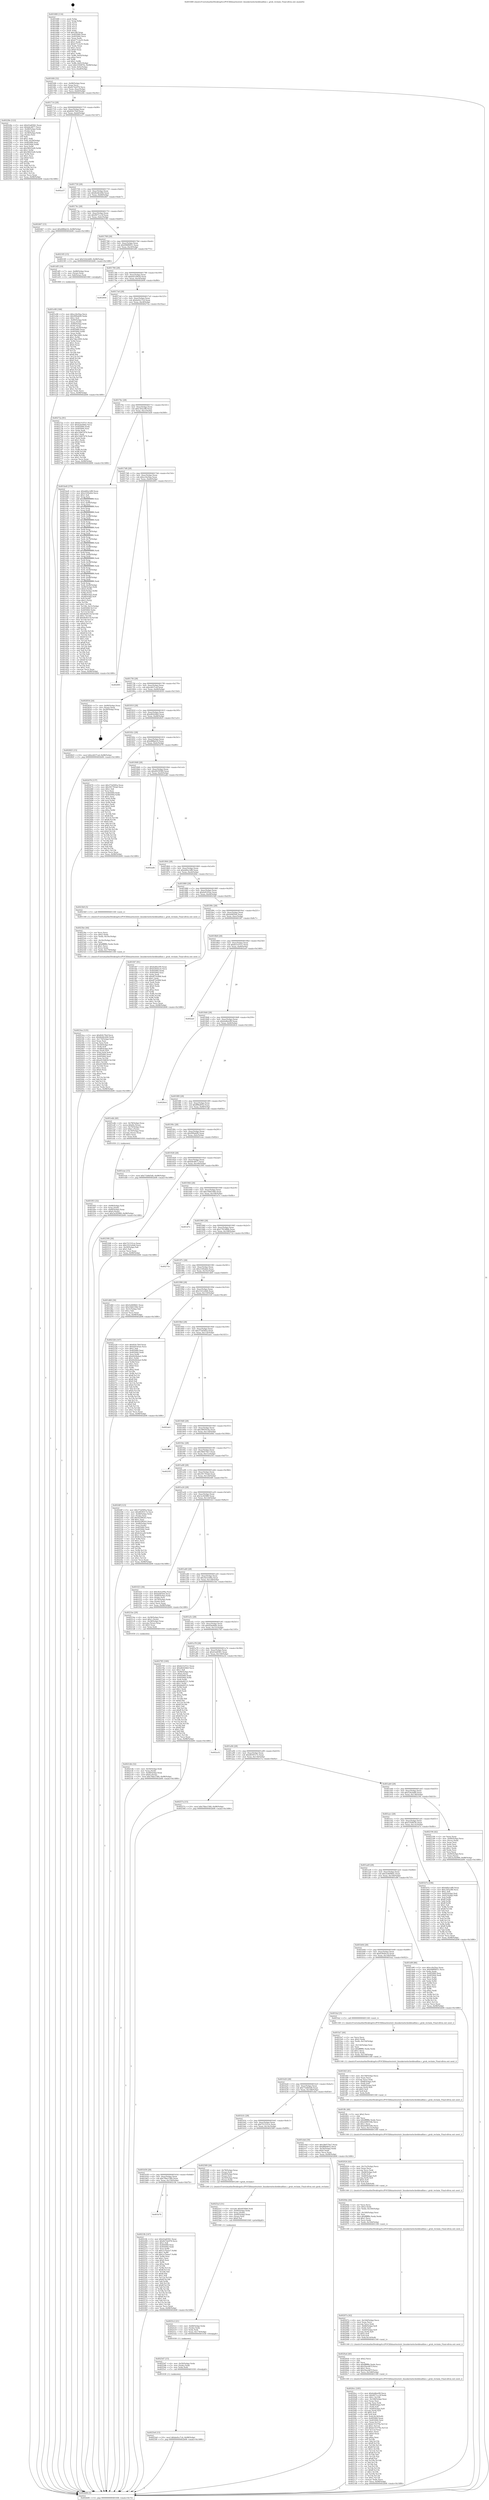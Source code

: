 digraph "0x401680" {
  label = "0x401680 (/mnt/c/Users/mathe/Desktop/tcc/POCII/binaries/extr_linuxkernelscheddeadline.c_grub_reclaim_Final-ollvm.out::main(0))"
  labelloc = "t"
  node[shape=record]

  Entry [label="",width=0.3,height=0.3,shape=circle,fillcolor=black,style=filled]
  "0x4016f4" [label="{
     0x4016f4 [32]\l
     | [instrs]\l
     &nbsp;&nbsp;0x4016f4 \<+6\>: mov -0x98(%rbp),%eax\l
     &nbsp;&nbsp;0x4016fa \<+2\>: mov %eax,%ecx\l
     &nbsp;&nbsp;0x4016fc \<+6\>: sub $0x827dc878,%ecx\l
     &nbsp;&nbsp;0x401702 \<+6\>: mov %eax,-0xac(%rbp)\l
     &nbsp;&nbsp;0x401708 \<+6\>: mov %ecx,-0xb0(%rbp)\l
     &nbsp;&nbsp;0x40170e \<+6\>: je 000000000040228e \<main+0xc0e\>\l
  }"]
  "0x40228e" [label="{
     0x40228e [122]\l
     | [instrs]\l
     &nbsp;&nbsp;0x40228e \<+5\>: mov $0x43a6f361,%eax\l
     &nbsp;&nbsp;0x402293 \<+5\>: mov $0xbdc4877,%ecx\l
     &nbsp;&nbsp;0x402298 \<+4\>: mov -0x48(%rbp),%rdx\l
     &nbsp;&nbsp;0x40229c \<+2\>: mov (%rdx),%esi\l
     &nbsp;&nbsp;0x40229e \<+4\>: mov -0x58(%rbp),%rdx\l
     &nbsp;&nbsp;0x4022a2 \<+2\>: cmp (%rdx),%esi\l
     &nbsp;&nbsp;0x4022a4 \<+4\>: setl %dil\l
     &nbsp;&nbsp;0x4022a8 \<+4\>: and $0x1,%dil\l
     &nbsp;&nbsp;0x4022ac \<+4\>: mov %dil,-0x29(%rbp)\l
     &nbsp;&nbsp;0x4022b0 \<+7\>: mov 0x405060,%esi\l
     &nbsp;&nbsp;0x4022b7 \<+8\>: mov 0x405064,%r8d\l
     &nbsp;&nbsp;0x4022bf \<+3\>: mov %esi,%r9d\l
     &nbsp;&nbsp;0x4022c2 \<+7\>: sub $0x58025ef0,%r9d\l
     &nbsp;&nbsp;0x4022c9 \<+4\>: sub $0x1,%r9d\l
     &nbsp;&nbsp;0x4022cd \<+7\>: add $0x58025ef0,%r9d\l
     &nbsp;&nbsp;0x4022d4 \<+4\>: imul %r9d,%esi\l
     &nbsp;&nbsp;0x4022d8 \<+3\>: and $0x1,%esi\l
     &nbsp;&nbsp;0x4022db \<+3\>: cmp $0x0,%esi\l
     &nbsp;&nbsp;0x4022de \<+4\>: sete %dil\l
     &nbsp;&nbsp;0x4022e2 \<+4\>: cmp $0xa,%r8d\l
     &nbsp;&nbsp;0x4022e6 \<+4\>: setl %r10b\l
     &nbsp;&nbsp;0x4022ea \<+3\>: mov %dil,%r11b\l
     &nbsp;&nbsp;0x4022ed \<+3\>: and %r10b,%r11b\l
     &nbsp;&nbsp;0x4022f0 \<+3\>: xor %r10b,%dil\l
     &nbsp;&nbsp;0x4022f3 \<+3\>: or %dil,%r11b\l
     &nbsp;&nbsp;0x4022f6 \<+4\>: test $0x1,%r11b\l
     &nbsp;&nbsp;0x4022fa \<+3\>: cmovne %ecx,%eax\l
     &nbsp;&nbsp;0x4022fd \<+6\>: mov %eax,-0x98(%rbp)\l
     &nbsp;&nbsp;0x402303 \<+5\>: jmp 0000000000402b06 \<main+0x1486\>\l
  }"]
  "0x401714" [label="{
     0x401714 [28]\l
     | [instrs]\l
     &nbsp;&nbsp;0x401714 \<+5\>: jmp 0000000000401719 \<main+0x99\>\l
     &nbsp;&nbsp;0x401719 \<+6\>: mov -0xac(%rbp),%eax\l
     &nbsp;&nbsp;0x40171f \<+5\>: sub $0x82fc79ef,%eax\l
     &nbsp;&nbsp;0x401724 \<+6\>: mov %eax,-0xb4(%rbp)\l
     &nbsp;&nbsp;0x40172a \<+6\>: je 0000000000402a57 \<main+0x13d7\>\l
  }"]
  Exit [label="",width=0.3,height=0.3,shape=circle,fillcolor=black,style=filled,peripheries=2]
  "0x402a57" [label="{
     0x402a57\l
  }", style=dashed]
  "0x401730" [label="{
     0x401730 [28]\l
     | [instrs]\l
     &nbsp;&nbsp;0x401730 \<+5\>: jmp 0000000000401735 \<main+0xb5\>\l
     &nbsp;&nbsp;0x401735 \<+6\>: mov -0xac(%rbp),%eax\l
     &nbsp;&nbsp;0x40173b \<+5\>: sub $0x8ed4cb9d,%eax\l
     &nbsp;&nbsp;0x401740 \<+6\>: mov %eax,-0xb8(%rbp)\l
     &nbsp;&nbsp;0x401746 \<+6\>: je 0000000000402467 \<main+0xde7\>\l
  }"]
  "0x4025e6" [label="{
     0x4025e6 [15]\l
     | [instrs]\l
     &nbsp;&nbsp;0x4025e6 \<+10\>: movl $0xbe0cc7c4,-0x98(%rbp)\l
     &nbsp;&nbsp;0x4025f0 \<+5\>: jmp 0000000000402b06 \<main+0x1486\>\l
  }"]
  "0x402467" [label="{
     0x402467 [15]\l
     | [instrs]\l
     &nbsp;&nbsp;0x402467 \<+10\>: movl $0xd8ffab16,-0x98(%rbp)\l
     &nbsp;&nbsp;0x402471 \<+5\>: jmp 0000000000402b06 \<main+0x1486\>\l
  }"]
  "0x40174c" [label="{
     0x40174c [28]\l
     | [instrs]\l
     &nbsp;&nbsp;0x40174c \<+5\>: jmp 0000000000401751 \<main+0xd1\>\l
     &nbsp;&nbsp;0x401751 \<+6\>: mov -0xac(%rbp),%eax\l
     &nbsp;&nbsp;0x401757 \<+5\>: sub $0x9071cc3f,%eax\l
     &nbsp;&nbsp;0x40175c \<+6\>: mov %eax,-0xbc(%rbp)\l
     &nbsp;&nbsp;0x401762 \<+6\>: je 0000000000402185 \<main+0xb05\>\l
  }"]
  "0x4025d7" [label="{
     0x4025d7 [15]\l
     | [instrs]\l
     &nbsp;&nbsp;0x4025d7 \<+4\>: mov -0x50(%rbp),%rdx\l
     &nbsp;&nbsp;0x4025db \<+3\>: mov (%rdx),%rdx\l
     &nbsp;&nbsp;0x4025de \<+3\>: mov %rdx,%rdi\l
     &nbsp;&nbsp;0x4025e1 \<+5\>: call 0000000000401030 \<free@plt\>\l
     | [calls]\l
     &nbsp;&nbsp;0x401030 \{1\} (unknown)\l
  }"]
  "0x402185" [label="{
     0x402185 [15]\l
     | [instrs]\l
     &nbsp;&nbsp;0x402185 \<+10\>: movl $0x524cb4f0,-0x98(%rbp)\l
     &nbsp;&nbsp;0x40218f \<+5\>: jmp 0000000000402b06 \<main+0x1486\>\l
  }"]
  "0x401768" [label="{
     0x401768 [28]\l
     | [instrs]\l
     &nbsp;&nbsp;0x401768 \<+5\>: jmp 000000000040176d \<main+0xed\>\l
     &nbsp;&nbsp;0x40176d \<+6\>: mov -0xac(%rbp),%eax\l
     &nbsp;&nbsp;0x401773 \<+5\>: sub $0x998f9051,%eax\l
     &nbsp;&nbsp;0x401778 \<+6\>: mov %eax,-0xc0(%rbp)\l
     &nbsp;&nbsp;0x40177e \<+6\>: je 0000000000401df5 \<main+0x775\>\l
  }"]
  "0x4025c2" [label="{
     0x4025c2 [21]\l
     | [instrs]\l
     &nbsp;&nbsp;0x4025c2 \<+4\>: mov -0x68(%rbp),%rdx\l
     &nbsp;&nbsp;0x4025c6 \<+3\>: mov (%rdx),%rdx\l
     &nbsp;&nbsp;0x4025c9 \<+3\>: mov %rdx,%rdi\l
     &nbsp;&nbsp;0x4025cc \<+6\>: mov %eax,-0x174(%rbp)\l
     &nbsp;&nbsp;0x4025d2 \<+5\>: call 0000000000401030 \<free@plt\>\l
     | [calls]\l
     &nbsp;&nbsp;0x401030 \{1\} (unknown)\l
  }"]
  "0x401df5" [label="{
     0x401df5 [19]\l
     | [instrs]\l
     &nbsp;&nbsp;0x401df5 \<+7\>: mov -0x88(%rbp),%rax\l
     &nbsp;&nbsp;0x401dfc \<+3\>: mov (%rax),%rax\l
     &nbsp;&nbsp;0x401dff \<+4\>: mov 0x8(%rax),%rdi\l
     &nbsp;&nbsp;0x401e03 \<+5\>: call 0000000000401060 \<atoi@plt\>\l
     | [calls]\l
     &nbsp;&nbsp;0x401060 \{1\} (unknown)\l
  }"]
  "0x401784" [label="{
     0x401784 [28]\l
     | [instrs]\l
     &nbsp;&nbsp;0x401784 \<+5\>: jmp 0000000000401789 \<main+0x109\>\l
     &nbsp;&nbsp;0x401789 \<+6\>: mov -0xac(%rbp),%eax\l
     &nbsp;&nbsp;0x40178f \<+5\>: sub $0xb4318026,%eax\l
     &nbsp;&nbsp;0x401794 \<+6\>: mov %eax,-0xc4(%rbp)\l
     &nbsp;&nbsp;0x40179a \<+6\>: je 0000000000402604 \<main+0xf84\>\l
  }"]
  "0x4025a3" [label="{
     0x4025a3 [31]\l
     | [instrs]\l
     &nbsp;&nbsp;0x4025a3 \<+10\>: movabs $0x4030b6,%rdi\l
     &nbsp;&nbsp;0x4025ad \<+4\>: mov -0x40(%rbp),%rdx\l
     &nbsp;&nbsp;0x4025b1 \<+3\>: mov %rax,(%rdx)\l
     &nbsp;&nbsp;0x4025b4 \<+4\>: mov -0x40(%rbp),%rax\l
     &nbsp;&nbsp;0x4025b8 \<+3\>: mov (%rax),%rsi\l
     &nbsp;&nbsp;0x4025bb \<+2\>: mov $0x0,%al\l
     &nbsp;&nbsp;0x4025bd \<+5\>: call 0000000000401040 \<printf@plt\>\l
     | [calls]\l
     &nbsp;&nbsp;0x401040 \{1\} (unknown)\l
  }"]
  "0x402604" [label="{
     0x402604\l
  }", style=dashed]
  "0x4017a0" [label="{
     0x4017a0 [28]\l
     | [instrs]\l
     &nbsp;&nbsp;0x4017a0 \<+5\>: jmp 00000000004017a5 \<main+0x125\>\l
     &nbsp;&nbsp;0x4017a5 \<+6\>: mov -0xac(%rbp),%eax\l
     &nbsp;&nbsp;0x4017ab \<+5\>: sub $0xbe0cc7c4,%eax\l
     &nbsp;&nbsp;0x4017b0 \<+6\>: mov %eax,-0xc8(%rbp)\l
     &nbsp;&nbsp;0x4017b6 \<+6\>: je 000000000040272a \<main+0x10aa\>\l
  }"]
  "0x4023ea" [label="{
     0x4023ea [125]\l
     | [instrs]\l
     &nbsp;&nbsp;0x4023ea \<+5\>: mov $0x82fc79ef,%ecx\l
     &nbsp;&nbsp;0x4023ef \<+5\>: mov $0x8ed4cb9d,%edx\l
     &nbsp;&nbsp;0x4023f4 \<+6\>: mov -0x170(%rbp),%esi\l
     &nbsp;&nbsp;0x4023fa \<+3\>: imul %eax,%esi\l
     &nbsp;&nbsp;0x4023fd \<+3\>: movslq %esi,%rdi\l
     &nbsp;&nbsp;0x402400 \<+4\>: mov -0x50(%rbp),%r8\l
     &nbsp;&nbsp;0x402404 \<+3\>: mov (%r8),%r8\l
     &nbsp;&nbsp;0x402407 \<+4\>: mov -0x48(%rbp),%r9\l
     &nbsp;&nbsp;0x40240b \<+3\>: movslq (%r9),%r9\l
     &nbsp;&nbsp;0x40240e \<+4\>: mov %rdi,(%r8,%r9,8)\l
     &nbsp;&nbsp;0x402412 \<+7\>: mov 0x405060,%eax\l
     &nbsp;&nbsp;0x402419 \<+7\>: mov 0x405064,%esi\l
     &nbsp;&nbsp;0x402420 \<+3\>: mov %eax,%r10d\l
     &nbsp;&nbsp;0x402423 \<+7\>: add $0xe6194830,%r10d\l
     &nbsp;&nbsp;0x40242a \<+4\>: sub $0x1,%r10d\l
     &nbsp;&nbsp;0x40242e \<+7\>: sub $0xe6194830,%r10d\l
     &nbsp;&nbsp;0x402435 \<+4\>: imul %r10d,%eax\l
     &nbsp;&nbsp;0x402439 \<+3\>: and $0x1,%eax\l
     &nbsp;&nbsp;0x40243c \<+3\>: cmp $0x0,%eax\l
     &nbsp;&nbsp;0x40243f \<+4\>: sete %r11b\l
     &nbsp;&nbsp;0x402443 \<+3\>: cmp $0xa,%esi\l
     &nbsp;&nbsp;0x402446 \<+3\>: setl %bl\l
     &nbsp;&nbsp;0x402449 \<+3\>: mov %r11b,%r14b\l
     &nbsp;&nbsp;0x40244c \<+3\>: and %bl,%r14b\l
     &nbsp;&nbsp;0x40244f \<+3\>: xor %bl,%r11b\l
     &nbsp;&nbsp;0x402452 \<+3\>: or %r11b,%r14b\l
     &nbsp;&nbsp;0x402455 \<+4\>: test $0x1,%r14b\l
     &nbsp;&nbsp;0x402459 \<+3\>: cmovne %edx,%ecx\l
     &nbsp;&nbsp;0x40245c \<+6\>: mov %ecx,-0x98(%rbp)\l
     &nbsp;&nbsp;0x402462 \<+5\>: jmp 0000000000402b06 \<main+0x1486\>\l
  }"]
  "0x40272a" [label="{
     0x40272a [91]\l
     | [instrs]\l
     &nbsp;&nbsp;0x40272a \<+5\>: mov $0xfe31d7e1,%eax\l
     &nbsp;&nbsp;0x40272f \<+5\>: mov $0x42be84fa,%ecx\l
     &nbsp;&nbsp;0x402734 \<+7\>: mov 0x405060,%edx\l
     &nbsp;&nbsp;0x40273b \<+7\>: mov 0x405064,%esi\l
     &nbsp;&nbsp;0x402742 \<+2\>: mov %edx,%edi\l
     &nbsp;&nbsp;0x402744 \<+6\>: sub $0x14467d76,%edi\l
     &nbsp;&nbsp;0x40274a \<+3\>: sub $0x1,%edi\l
     &nbsp;&nbsp;0x40274d \<+6\>: add $0x14467d76,%edi\l
     &nbsp;&nbsp;0x402753 \<+3\>: imul %edi,%edx\l
     &nbsp;&nbsp;0x402756 \<+3\>: and $0x1,%edx\l
     &nbsp;&nbsp;0x402759 \<+3\>: cmp $0x0,%edx\l
     &nbsp;&nbsp;0x40275c \<+4\>: sete %r8b\l
     &nbsp;&nbsp;0x402760 \<+3\>: cmp $0xa,%esi\l
     &nbsp;&nbsp;0x402763 \<+4\>: setl %r9b\l
     &nbsp;&nbsp;0x402767 \<+3\>: mov %r8b,%r10b\l
     &nbsp;&nbsp;0x40276a \<+3\>: and %r9b,%r10b\l
     &nbsp;&nbsp;0x40276d \<+3\>: xor %r9b,%r8b\l
     &nbsp;&nbsp;0x402770 \<+3\>: or %r8b,%r10b\l
     &nbsp;&nbsp;0x402773 \<+4\>: test $0x1,%r10b\l
     &nbsp;&nbsp;0x402777 \<+3\>: cmovne %ecx,%eax\l
     &nbsp;&nbsp;0x40277a \<+6\>: mov %eax,-0x98(%rbp)\l
     &nbsp;&nbsp;0x402780 \<+5\>: jmp 0000000000402b06 \<main+0x1486\>\l
  }"]
  "0x4017bc" [label="{
     0x4017bc [28]\l
     | [instrs]\l
     &nbsp;&nbsp;0x4017bc \<+5\>: jmp 00000000004017c1 \<main+0x141\>\l
     &nbsp;&nbsp;0x4017c1 \<+6\>: mov -0xac(%rbp),%eax\l
     &nbsp;&nbsp;0x4017c7 \<+5\>: sub $0xc3f3a3f8,%eax\l
     &nbsp;&nbsp;0x4017cc \<+6\>: mov %eax,-0xcc(%rbp)\l
     &nbsp;&nbsp;0x4017d2 \<+6\>: je 0000000000401be8 \<main+0x568\>\l
  }"]
  "0x4023be" [label="{
     0x4023be [44]\l
     | [instrs]\l
     &nbsp;&nbsp;0x4023be \<+2\>: xor %ecx,%ecx\l
     &nbsp;&nbsp;0x4023c0 \<+5\>: mov $0x2,%edx\l
     &nbsp;&nbsp;0x4023c5 \<+6\>: mov %edx,-0x16c(%rbp)\l
     &nbsp;&nbsp;0x4023cb \<+1\>: cltd\l
     &nbsp;&nbsp;0x4023cc \<+6\>: mov -0x16c(%rbp),%esi\l
     &nbsp;&nbsp;0x4023d2 \<+2\>: idiv %esi\l
     &nbsp;&nbsp;0x4023d4 \<+6\>: imul $0xfffffffe,%edx,%edx\l
     &nbsp;&nbsp;0x4023da \<+3\>: sub $0x1,%ecx\l
     &nbsp;&nbsp;0x4023dd \<+2\>: sub %ecx,%edx\l
     &nbsp;&nbsp;0x4023df \<+6\>: mov %edx,-0x170(%rbp)\l
     &nbsp;&nbsp;0x4023e5 \<+5\>: call 0000000000401160 \<next_i\>\l
     | [calls]\l
     &nbsp;&nbsp;0x401160 \{1\} (/mnt/c/Users/mathe/Desktop/tcc/POCII/binaries/extr_linuxkernelscheddeadline.c_grub_reclaim_Final-ollvm.out::next_i)\l
  }"]
  "0x401be8" [label="{
     0x401be8 [376]\l
     | [instrs]\l
     &nbsp;&nbsp;0x401be8 \<+5\>: mov $0xdd0a1df8,%eax\l
     &nbsp;&nbsp;0x401bed \<+5\>: mov $0x2169afeb,%ecx\l
     &nbsp;&nbsp;0x401bf2 \<+2\>: mov $0x1,%dl\l
     &nbsp;&nbsp;0x401bf4 \<+3\>: mov %rsp,%rsi\l
     &nbsp;&nbsp;0x401bf7 \<+4\>: add $0xfffffffffffffff0,%rsi\l
     &nbsp;&nbsp;0x401bfb \<+3\>: mov %rsi,%rsp\l
     &nbsp;&nbsp;0x401bfe \<+7\>: mov %rsi,-0x90(%rbp)\l
     &nbsp;&nbsp;0x401c05 \<+3\>: mov %rsp,%rsi\l
     &nbsp;&nbsp;0x401c08 \<+4\>: add $0xfffffffffffffff0,%rsi\l
     &nbsp;&nbsp;0x401c0c \<+3\>: mov %rsi,%rsp\l
     &nbsp;&nbsp;0x401c0f \<+3\>: mov %rsp,%rdi\l
     &nbsp;&nbsp;0x401c12 \<+4\>: add $0xfffffffffffffff0,%rdi\l
     &nbsp;&nbsp;0x401c16 \<+3\>: mov %rdi,%rsp\l
     &nbsp;&nbsp;0x401c19 \<+7\>: mov %rdi,-0x88(%rbp)\l
     &nbsp;&nbsp;0x401c20 \<+3\>: mov %rsp,%rdi\l
     &nbsp;&nbsp;0x401c23 \<+4\>: add $0xfffffffffffffff0,%rdi\l
     &nbsp;&nbsp;0x401c27 \<+3\>: mov %rdi,%rsp\l
     &nbsp;&nbsp;0x401c2a \<+4\>: mov %rdi,-0x80(%rbp)\l
     &nbsp;&nbsp;0x401c2e \<+3\>: mov %rsp,%rdi\l
     &nbsp;&nbsp;0x401c31 \<+4\>: add $0xfffffffffffffff0,%rdi\l
     &nbsp;&nbsp;0x401c35 \<+3\>: mov %rdi,%rsp\l
     &nbsp;&nbsp;0x401c38 \<+4\>: mov %rdi,-0x78(%rbp)\l
     &nbsp;&nbsp;0x401c3c \<+3\>: mov %rsp,%rdi\l
     &nbsp;&nbsp;0x401c3f \<+4\>: add $0xfffffffffffffff0,%rdi\l
     &nbsp;&nbsp;0x401c43 \<+3\>: mov %rdi,%rsp\l
     &nbsp;&nbsp;0x401c46 \<+4\>: mov %rdi,-0x70(%rbp)\l
     &nbsp;&nbsp;0x401c4a \<+3\>: mov %rsp,%rdi\l
     &nbsp;&nbsp;0x401c4d \<+4\>: add $0xfffffffffffffff0,%rdi\l
     &nbsp;&nbsp;0x401c51 \<+3\>: mov %rdi,%rsp\l
     &nbsp;&nbsp;0x401c54 \<+4\>: mov %rdi,-0x68(%rbp)\l
     &nbsp;&nbsp;0x401c58 \<+3\>: mov %rsp,%rdi\l
     &nbsp;&nbsp;0x401c5b \<+4\>: add $0xfffffffffffffff0,%rdi\l
     &nbsp;&nbsp;0x401c5f \<+3\>: mov %rdi,%rsp\l
     &nbsp;&nbsp;0x401c62 \<+4\>: mov %rdi,-0x60(%rbp)\l
     &nbsp;&nbsp;0x401c66 \<+3\>: mov %rsp,%rdi\l
     &nbsp;&nbsp;0x401c69 \<+4\>: add $0xfffffffffffffff0,%rdi\l
     &nbsp;&nbsp;0x401c6d \<+3\>: mov %rdi,%rsp\l
     &nbsp;&nbsp;0x401c70 \<+4\>: mov %rdi,-0x58(%rbp)\l
     &nbsp;&nbsp;0x401c74 \<+3\>: mov %rsp,%rdi\l
     &nbsp;&nbsp;0x401c77 \<+4\>: add $0xfffffffffffffff0,%rdi\l
     &nbsp;&nbsp;0x401c7b \<+3\>: mov %rdi,%rsp\l
     &nbsp;&nbsp;0x401c7e \<+4\>: mov %rdi,-0x50(%rbp)\l
     &nbsp;&nbsp;0x401c82 \<+3\>: mov %rsp,%rdi\l
     &nbsp;&nbsp;0x401c85 \<+4\>: add $0xfffffffffffffff0,%rdi\l
     &nbsp;&nbsp;0x401c89 \<+3\>: mov %rdi,%rsp\l
     &nbsp;&nbsp;0x401c8c \<+4\>: mov %rdi,-0x48(%rbp)\l
     &nbsp;&nbsp;0x401c90 \<+3\>: mov %rsp,%rdi\l
     &nbsp;&nbsp;0x401c93 \<+4\>: add $0xfffffffffffffff0,%rdi\l
     &nbsp;&nbsp;0x401c97 \<+3\>: mov %rdi,%rsp\l
     &nbsp;&nbsp;0x401c9a \<+4\>: mov %rdi,-0x40(%rbp)\l
     &nbsp;&nbsp;0x401c9e \<+7\>: mov -0x90(%rbp),%rdi\l
     &nbsp;&nbsp;0x401ca5 \<+6\>: movl $0x0,(%rdi)\l
     &nbsp;&nbsp;0x401cab \<+7\>: mov -0x9c(%rbp),%r8d\l
     &nbsp;&nbsp;0x401cb2 \<+3\>: mov %r8d,(%rsi)\l
     &nbsp;&nbsp;0x401cb5 \<+7\>: mov -0x88(%rbp),%rdi\l
     &nbsp;&nbsp;0x401cbc \<+7\>: mov -0xa8(%rbp),%r9\l
     &nbsp;&nbsp;0x401cc3 \<+3\>: mov %r9,(%rdi)\l
     &nbsp;&nbsp;0x401cc6 \<+3\>: cmpl $0x2,(%rsi)\l
     &nbsp;&nbsp;0x401cc9 \<+4\>: setne %r10b\l
     &nbsp;&nbsp;0x401ccd \<+4\>: and $0x1,%r10b\l
     &nbsp;&nbsp;0x401cd1 \<+4\>: mov %r10b,-0x31(%rbp)\l
     &nbsp;&nbsp;0x401cd5 \<+8\>: mov 0x405060,%r11d\l
     &nbsp;&nbsp;0x401cdd \<+7\>: mov 0x405064,%ebx\l
     &nbsp;&nbsp;0x401ce4 \<+3\>: mov %r11d,%r14d\l
     &nbsp;&nbsp;0x401ce7 \<+7\>: sub $0xf4e8515f,%r14d\l
     &nbsp;&nbsp;0x401cee \<+4\>: sub $0x1,%r14d\l
     &nbsp;&nbsp;0x401cf2 \<+7\>: add $0xf4e8515f,%r14d\l
     &nbsp;&nbsp;0x401cf9 \<+4\>: imul %r14d,%r11d\l
     &nbsp;&nbsp;0x401cfd \<+4\>: and $0x1,%r11d\l
     &nbsp;&nbsp;0x401d01 \<+4\>: cmp $0x0,%r11d\l
     &nbsp;&nbsp;0x401d05 \<+4\>: sete %r10b\l
     &nbsp;&nbsp;0x401d09 \<+3\>: cmp $0xa,%ebx\l
     &nbsp;&nbsp;0x401d0c \<+4\>: setl %r15b\l
     &nbsp;&nbsp;0x401d10 \<+3\>: mov %r10b,%r12b\l
     &nbsp;&nbsp;0x401d13 \<+4\>: xor $0xff,%r12b\l
     &nbsp;&nbsp;0x401d17 \<+3\>: mov %r15b,%r13b\l
     &nbsp;&nbsp;0x401d1a \<+4\>: xor $0xff,%r13b\l
     &nbsp;&nbsp;0x401d1e \<+3\>: xor $0x1,%dl\l
     &nbsp;&nbsp;0x401d21 \<+3\>: mov %r12b,%sil\l
     &nbsp;&nbsp;0x401d24 \<+4\>: and $0xff,%sil\l
     &nbsp;&nbsp;0x401d28 \<+3\>: and %dl,%r10b\l
     &nbsp;&nbsp;0x401d2b \<+3\>: mov %r13b,%dil\l
     &nbsp;&nbsp;0x401d2e \<+4\>: and $0xff,%dil\l
     &nbsp;&nbsp;0x401d32 \<+3\>: and %dl,%r15b\l
     &nbsp;&nbsp;0x401d35 \<+3\>: or %r10b,%sil\l
     &nbsp;&nbsp;0x401d38 \<+3\>: or %r15b,%dil\l
     &nbsp;&nbsp;0x401d3b \<+3\>: xor %dil,%sil\l
     &nbsp;&nbsp;0x401d3e \<+3\>: or %r13b,%r12b\l
     &nbsp;&nbsp;0x401d41 \<+4\>: xor $0xff,%r12b\l
     &nbsp;&nbsp;0x401d45 \<+3\>: or $0x1,%dl\l
     &nbsp;&nbsp;0x401d48 \<+3\>: and %dl,%r12b\l
     &nbsp;&nbsp;0x401d4b \<+3\>: or %r12b,%sil\l
     &nbsp;&nbsp;0x401d4e \<+4\>: test $0x1,%sil\l
     &nbsp;&nbsp;0x401d52 \<+3\>: cmovne %ecx,%eax\l
     &nbsp;&nbsp;0x401d55 \<+6\>: mov %eax,-0x98(%rbp)\l
     &nbsp;&nbsp;0x401d5b \<+5\>: jmp 0000000000402b06 \<main+0x1486\>\l
  }"]
  "0x4017d8" [label="{
     0x4017d8 [28]\l
     | [instrs]\l
     &nbsp;&nbsp;0x4017d8 \<+5\>: jmp 00000000004017dd \<main+0x15d\>\l
     &nbsp;&nbsp;0x4017dd \<+6\>: mov -0xac(%rbp),%eax\l
     &nbsp;&nbsp;0x4017e3 \<+5\>: sub $0xcc9a5faa,%eax\l
     &nbsp;&nbsp;0x4017e8 \<+6\>: mov %eax,-0xd0(%rbp)\l
     &nbsp;&nbsp;0x4017ee \<+6\>: je 0000000000402891 \<main+0x1211\>\l
  }"]
  "0x401b74" [label="{
     0x401b74\l
  }", style=dashed]
  "0x402891" [label="{
     0x402891\l
  }", style=dashed]
  "0x4017f4" [label="{
     0x4017f4 [28]\l
     | [instrs]\l
     &nbsp;&nbsp;0x4017f4 \<+5\>: jmp 00000000004017f9 \<main+0x179\>\l
     &nbsp;&nbsp;0x4017f9 \<+6\>: mov -0xac(%rbp),%eax\l
     &nbsp;&nbsp;0x4017ff \<+5\>: sub $0xcd437caf,%eax\l
     &nbsp;&nbsp;0x401804 \<+6\>: mov %eax,-0xd4(%rbp)\l
     &nbsp;&nbsp;0x40180a \<+6\>: je 0000000000402834 \<main+0x11b4\>\l
  }"]
  "0x4021fb" [label="{
     0x4021fb [147]\l
     | [instrs]\l
     &nbsp;&nbsp;0x4021fb \<+5\>: mov $0x43a6f361,%eax\l
     &nbsp;&nbsp;0x402200 \<+5\>: mov $0x827dc878,%ecx\l
     &nbsp;&nbsp;0x402205 \<+2\>: mov $0x1,%dl\l
     &nbsp;&nbsp;0x402207 \<+7\>: mov 0x405060,%esi\l
     &nbsp;&nbsp;0x40220e \<+7\>: mov 0x405064,%edi\l
     &nbsp;&nbsp;0x402215 \<+3\>: mov %esi,%r8d\l
     &nbsp;&nbsp;0x402218 \<+7\>: sub $0x1e7baee7,%r8d\l
     &nbsp;&nbsp;0x40221f \<+4\>: sub $0x1,%r8d\l
     &nbsp;&nbsp;0x402223 \<+7\>: add $0x1e7baee7,%r8d\l
     &nbsp;&nbsp;0x40222a \<+4\>: imul %r8d,%esi\l
     &nbsp;&nbsp;0x40222e \<+3\>: and $0x1,%esi\l
     &nbsp;&nbsp;0x402231 \<+3\>: cmp $0x0,%esi\l
     &nbsp;&nbsp;0x402234 \<+4\>: sete %r9b\l
     &nbsp;&nbsp;0x402238 \<+3\>: cmp $0xa,%edi\l
     &nbsp;&nbsp;0x40223b \<+4\>: setl %r10b\l
     &nbsp;&nbsp;0x40223f \<+3\>: mov %r9b,%r11b\l
     &nbsp;&nbsp;0x402242 \<+4\>: xor $0xff,%r11b\l
     &nbsp;&nbsp;0x402246 \<+3\>: mov %r10b,%bl\l
     &nbsp;&nbsp;0x402249 \<+3\>: xor $0xff,%bl\l
     &nbsp;&nbsp;0x40224c \<+3\>: xor $0x1,%dl\l
     &nbsp;&nbsp;0x40224f \<+3\>: mov %r11b,%r14b\l
     &nbsp;&nbsp;0x402252 \<+4\>: and $0xff,%r14b\l
     &nbsp;&nbsp;0x402256 \<+3\>: and %dl,%r9b\l
     &nbsp;&nbsp;0x402259 \<+3\>: mov %bl,%r15b\l
     &nbsp;&nbsp;0x40225c \<+4\>: and $0xff,%r15b\l
     &nbsp;&nbsp;0x402260 \<+3\>: and %dl,%r10b\l
     &nbsp;&nbsp;0x402263 \<+3\>: or %r9b,%r14b\l
     &nbsp;&nbsp;0x402266 \<+3\>: or %r10b,%r15b\l
     &nbsp;&nbsp;0x402269 \<+3\>: xor %r15b,%r14b\l
     &nbsp;&nbsp;0x40226c \<+3\>: or %bl,%r11b\l
     &nbsp;&nbsp;0x40226f \<+4\>: xor $0xff,%r11b\l
     &nbsp;&nbsp;0x402273 \<+3\>: or $0x1,%dl\l
     &nbsp;&nbsp;0x402276 \<+3\>: and %dl,%r11b\l
     &nbsp;&nbsp;0x402279 \<+3\>: or %r11b,%r14b\l
     &nbsp;&nbsp;0x40227c \<+4\>: test $0x1,%r14b\l
     &nbsp;&nbsp;0x402280 \<+3\>: cmovne %ecx,%eax\l
     &nbsp;&nbsp;0x402283 \<+6\>: mov %eax,-0x98(%rbp)\l
     &nbsp;&nbsp;0x402289 \<+5\>: jmp 0000000000402b06 \<main+0x1486\>\l
  }"]
  "0x402834" [label="{
     0x402834 [24]\l
     | [instrs]\l
     &nbsp;&nbsp;0x402834 \<+7\>: mov -0x90(%rbp),%rax\l
     &nbsp;&nbsp;0x40283b \<+2\>: mov (%rax),%eax\l
     &nbsp;&nbsp;0x40283d \<+4\>: lea -0x28(%rbp),%rsp\l
     &nbsp;&nbsp;0x402841 \<+1\>: pop %rbx\l
     &nbsp;&nbsp;0x402842 \<+2\>: pop %r12\l
     &nbsp;&nbsp;0x402844 \<+2\>: pop %r13\l
     &nbsp;&nbsp;0x402846 \<+2\>: pop %r14\l
     &nbsp;&nbsp;0x402848 \<+2\>: pop %r15\l
     &nbsp;&nbsp;0x40284a \<+1\>: pop %rbp\l
     &nbsp;&nbsp;0x40284b \<+1\>: ret\l
  }"]
  "0x401810" [label="{
     0x401810 [28]\l
     | [instrs]\l
     &nbsp;&nbsp;0x401810 \<+5\>: jmp 0000000000401815 \<main+0x195\>\l
     &nbsp;&nbsp;0x401815 \<+6\>: mov -0xac(%rbp),%eax\l
     &nbsp;&nbsp;0x40181b \<+5\>: sub $0xd82fc8b0,%eax\l
     &nbsp;&nbsp;0x401820 \<+6\>: mov %eax,-0xd8(%rbp)\l
     &nbsp;&nbsp;0x401826 \<+6\>: je 0000000000402825 \<main+0x11a5\>\l
  }"]
  "0x401b58" [label="{
     0x401b58 [28]\l
     | [instrs]\l
     &nbsp;&nbsp;0x401b58 \<+5\>: jmp 0000000000401b5d \<main+0x4dd\>\l
     &nbsp;&nbsp;0x401b5d \<+6\>: mov -0xac(%rbp),%eax\l
     &nbsp;&nbsp;0x401b63 \<+5\>: sub $0x76be1580,%eax\l
     &nbsp;&nbsp;0x401b68 \<+6\>: mov %eax,-0x150(%rbp)\l
     &nbsp;&nbsp;0x401b6e \<+6\>: je 00000000004021fb \<main+0xb7b\>\l
  }"]
  "0x402825" [label="{
     0x402825 [15]\l
     | [instrs]\l
     &nbsp;&nbsp;0x402825 \<+10\>: movl $0xcd437caf,-0x98(%rbp)\l
     &nbsp;&nbsp;0x40282f \<+5\>: jmp 0000000000402b06 \<main+0x1486\>\l
  }"]
  "0x40182c" [label="{
     0x40182c [28]\l
     | [instrs]\l
     &nbsp;&nbsp;0x40182c \<+5\>: jmp 0000000000401831 \<main+0x1b1\>\l
     &nbsp;&nbsp;0x401831 \<+6\>: mov -0xac(%rbp),%eax\l
     &nbsp;&nbsp;0x401837 \<+5\>: sub $0xd8ffab16,%eax\l
     &nbsp;&nbsp;0x40183c \<+6\>: mov %eax,-0xdc(%rbp)\l
     &nbsp;&nbsp;0x401842 \<+6\>: je 0000000000402476 \<main+0xdf6\>\l
  }"]
  "0x402589" [label="{
     0x402589 [26]\l
     | [instrs]\l
     &nbsp;&nbsp;0x402589 \<+4\>: mov -0x78(%rbp),%rax\l
     &nbsp;&nbsp;0x40258d \<+3\>: mov (%rax),%rdi\l
     &nbsp;&nbsp;0x402590 \<+4\>: mov -0x68(%rbp),%rax\l
     &nbsp;&nbsp;0x402594 \<+3\>: mov (%rax),%rsi\l
     &nbsp;&nbsp;0x402597 \<+4\>: mov -0x50(%rbp),%rax\l
     &nbsp;&nbsp;0x40259b \<+3\>: mov (%rax),%rdx\l
     &nbsp;&nbsp;0x40259e \<+5\>: call 0000000000401240 \<grub_reclaim\>\l
     | [calls]\l
     &nbsp;&nbsp;0x401240 \{1\} (/mnt/c/Users/mathe/Desktop/tcc/POCII/binaries/extr_linuxkernelscheddeadline.c_grub_reclaim_Final-ollvm.out::grub_reclaim)\l
  }"]
  "0x402476" [label="{
     0x402476 [137]\l
     | [instrs]\l
     &nbsp;&nbsp;0x402476 \<+5\>: mov $0x372d585a,%eax\l
     &nbsp;&nbsp;0x40247b \<+5\>: mov $0x391793a6,%ecx\l
     &nbsp;&nbsp;0x402480 \<+2\>: mov $0x1,%dl\l
     &nbsp;&nbsp;0x402482 \<+2\>: xor %esi,%esi\l
     &nbsp;&nbsp;0x402484 \<+7\>: mov 0x405060,%edi\l
     &nbsp;&nbsp;0x40248b \<+8\>: mov 0x405064,%r8d\l
     &nbsp;&nbsp;0x402493 \<+3\>: sub $0x1,%esi\l
     &nbsp;&nbsp;0x402496 \<+3\>: mov %edi,%r9d\l
     &nbsp;&nbsp;0x402499 \<+3\>: add %esi,%r9d\l
     &nbsp;&nbsp;0x40249c \<+4\>: imul %r9d,%edi\l
     &nbsp;&nbsp;0x4024a0 \<+3\>: and $0x1,%edi\l
     &nbsp;&nbsp;0x4024a3 \<+3\>: cmp $0x0,%edi\l
     &nbsp;&nbsp;0x4024a6 \<+4\>: sete %r10b\l
     &nbsp;&nbsp;0x4024aa \<+4\>: cmp $0xa,%r8d\l
     &nbsp;&nbsp;0x4024ae \<+4\>: setl %r11b\l
     &nbsp;&nbsp;0x4024b2 \<+3\>: mov %r10b,%bl\l
     &nbsp;&nbsp;0x4024b5 \<+3\>: xor $0xff,%bl\l
     &nbsp;&nbsp;0x4024b8 \<+3\>: mov %r11b,%r14b\l
     &nbsp;&nbsp;0x4024bb \<+4\>: xor $0xff,%r14b\l
     &nbsp;&nbsp;0x4024bf \<+3\>: xor $0x0,%dl\l
     &nbsp;&nbsp;0x4024c2 \<+3\>: mov %bl,%r15b\l
     &nbsp;&nbsp;0x4024c5 \<+4\>: and $0x0,%r15b\l
     &nbsp;&nbsp;0x4024c9 \<+3\>: and %dl,%r10b\l
     &nbsp;&nbsp;0x4024cc \<+3\>: mov %r14b,%r12b\l
     &nbsp;&nbsp;0x4024cf \<+4\>: and $0x0,%r12b\l
     &nbsp;&nbsp;0x4024d3 \<+3\>: and %dl,%r11b\l
     &nbsp;&nbsp;0x4024d6 \<+3\>: or %r10b,%r15b\l
     &nbsp;&nbsp;0x4024d9 \<+3\>: or %r11b,%r12b\l
     &nbsp;&nbsp;0x4024dc \<+3\>: xor %r12b,%r15b\l
     &nbsp;&nbsp;0x4024df \<+3\>: or %r14b,%bl\l
     &nbsp;&nbsp;0x4024e2 \<+3\>: xor $0xff,%bl\l
     &nbsp;&nbsp;0x4024e5 \<+3\>: or $0x0,%dl\l
     &nbsp;&nbsp;0x4024e8 \<+2\>: and %dl,%bl\l
     &nbsp;&nbsp;0x4024ea \<+3\>: or %bl,%r15b\l
     &nbsp;&nbsp;0x4024ed \<+4\>: test $0x1,%r15b\l
     &nbsp;&nbsp;0x4024f1 \<+3\>: cmovne %ecx,%eax\l
     &nbsp;&nbsp;0x4024f4 \<+6\>: mov %eax,-0x98(%rbp)\l
     &nbsp;&nbsp;0x4024fa \<+5\>: jmp 0000000000402b06 \<main+0x1486\>\l
  }"]
  "0x401848" [label="{
     0x401848 [28]\l
     | [instrs]\l
     &nbsp;&nbsp;0x401848 \<+5\>: jmp 000000000040184d \<main+0x1cd\>\l
     &nbsp;&nbsp;0x40184d \<+6\>: mov -0xac(%rbp),%eax\l
     &nbsp;&nbsp;0x401853 \<+5\>: sub $0xd925f589,%eax\l
     &nbsp;&nbsp;0x401858 \<+6\>: mov %eax,-0xe0(%rbp)\l
     &nbsp;&nbsp;0x40185e \<+6\>: je 0000000000402adb \<main+0x145b\>\l
  }"]
  "0x4021db" [label="{
     0x4021db [32]\l
     | [instrs]\l
     &nbsp;&nbsp;0x4021db \<+4\>: mov -0x50(%rbp),%rdi\l
     &nbsp;&nbsp;0x4021df \<+3\>: mov %rax,(%rdi)\l
     &nbsp;&nbsp;0x4021e2 \<+4\>: mov -0x48(%rbp),%rax\l
     &nbsp;&nbsp;0x4021e6 \<+6\>: movl $0x0,(%rax)\l
     &nbsp;&nbsp;0x4021ec \<+10\>: movl $0x76be1580,-0x98(%rbp)\l
     &nbsp;&nbsp;0x4021f6 \<+5\>: jmp 0000000000402b06 \<main+0x1486\>\l
  }"]
  "0x402adb" [label="{
     0x402adb\l
  }", style=dashed]
  "0x401864" [label="{
     0x401864 [28]\l
     | [instrs]\l
     &nbsp;&nbsp;0x401864 \<+5\>: jmp 0000000000401869 \<main+0x1e9\>\l
     &nbsp;&nbsp;0x401869 \<+6\>: mov -0xac(%rbp),%eax\l
     &nbsp;&nbsp;0x40186f \<+5\>: sub $0xdd0a1df8,%eax\l
     &nbsp;&nbsp;0x401874 \<+6\>: mov %eax,-0xe4(%rbp)\l
     &nbsp;&nbsp;0x40187a \<+6\>: je 000000000040284c \<main+0x11cc\>\l
  }"]
  "0x4020cc" [label="{
     0x4020cc [185]\l
     | [instrs]\l
     &nbsp;&nbsp;0x4020cc \<+5\>: mov $0xfed6ee99,%ecx\l
     &nbsp;&nbsp;0x4020d1 \<+5\>: mov $0x9071cc3f,%edx\l
     &nbsp;&nbsp;0x4020d6 \<+3\>: mov $0x1,%r10b\l
     &nbsp;&nbsp;0x4020d9 \<+6\>: mov -0x168(%rbp),%esi\l
     &nbsp;&nbsp;0x4020df \<+3\>: imul %eax,%esi\l
     &nbsp;&nbsp;0x4020e2 \<+3\>: movslq %esi,%rdi\l
     &nbsp;&nbsp;0x4020e5 \<+4\>: mov -0x68(%rbp),%r8\l
     &nbsp;&nbsp;0x4020e9 \<+3\>: mov (%r8),%r8\l
     &nbsp;&nbsp;0x4020ec \<+4\>: mov -0x60(%rbp),%r9\l
     &nbsp;&nbsp;0x4020f0 \<+3\>: movslq (%r9),%r9\l
     &nbsp;&nbsp;0x4020f3 \<+4\>: shl $0x5,%r9\l
     &nbsp;&nbsp;0x4020f7 \<+3\>: add %r9,%r8\l
     &nbsp;&nbsp;0x4020fa \<+4\>: mov %rdi,0x18(%r8)\l
     &nbsp;&nbsp;0x4020fe \<+7\>: mov 0x405060,%eax\l
     &nbsp;&nbsp;0x402105 \<+7\>: mov 0x405064,%esi\l
     &nbsp;&nbsp;0x40210c \<+3\>: mov %eax,%r11d\l
     &nbsp;&nbsp;0x40210f \<+7\>: sub $0xb155379a,%r11d\l
     &nbsp;&nbsp;0x402116 \<+4\>: sub $0x1,%r11d\l
     &nbsp;&nbsp;0x40211a \<+7\>: add $0xb155379a,%r11d\l
     &nbsp;&nbsp;0x402121 \<+4\>: imul %r11d,%eax\l
     &nbsp;&nbsp;0x402125 \<+3\>: and $0x1,%eax\l
     &nbsp;&nbsp;0x402128 \<+3\>: cmp $0x0,%eax\l
     &nbsp;&nbsp;0x40212b \<+3\>: sete %bl\l
     &nbsp;&nbsp;0x40212e \<+3\>: cmp $0xa,%esi\l
     &nbsp;&nbsp;0x402131 \<+4\>: setl %r14b\l
     &nbsp;&nbsp;0x402135 \<+3\>: mov %bl,%r15b\l
     &nbsp;&nbsp;0x402138 \<+4\>: xor $0xff,%r15b\l
     &nbsp;&nbsp;0x40213c \<+3\>: mov %r14b,%r12b\l
     &nbsp;&nbsp;0x40213f \<+4\>: xor $0xff,%r12b\l
     &nbsp;&nbsp;0x402143 \<+4\>: xor $0x1,%r10b\l
     &nbsp;&nbsp;0x402147 \<+3\>: mov %r15b,%r13b\l
     &nbsp;&nbsp;0x40214a \<+4\>: and $0xff,%r13b\l
     &nbsp;&nbsp;0x40214e \<+3\>: and %r10b,%bl\l
     &nbsp;&nbsp;0x402151 \<+3\>: mov %r12b,%al\l
     &nbsp;&nbsp;0x402154 \<+2\>: and $0xff,%al\l
     &nbsp;&nbsp;0x402156 \<+3\>: and %r10b,%r14b\l
     &nbsp;&nbsp;0x402159 \<+3\>: or %bl,%r13b\l
     &nbsp;&nbsp;0x40215c \<+3\>: or %r14b,%al\l
     &nbsp;&nbsp;0x40215f \<+3\>: xor %al,%r13b\l
     &nbsp;&nbsp;0x402162 \<+3\>: or %r12b,%r15b\l
     &nbsp;&nbsp;0x402165 \<+4\>: xor $0xff,%r15b\l
     &nbsp;&nbsp;0x402169 \<+4\>: or $0x1,%r10b\l
     &nbsp;&nbsp;0x40216d \<+3\>: and %r10b,%r15b\l
     &nbsp;&nbsp;0x402170 \<+3\>: or %r15b,%r13b\l
     &nbsp;&nbsp;0x402173 \<+4\>: test $0x1,%r13b\l
     &nbsp;&nbsp;0x402177 \<+3\>: cmovne %edx,%ecx\l
     &nbsp;&nbsp;0x40217a \<+6\>: mov %ecx,-0x98(%rbp)\l
     &nbsp;&nbsp;0x402180 \<+5\>: jmp 0000000000402b06 \<main+0x1486\>\l
  }"]
  "0x40284c" [label="{
     0x40284c\l
  }", style=dashed]
  "0x401880" [label="{
     0x401880 [28]\l
     | [instrs]\l
     &nbsp;&nbsp;0x401880 \<+5\>: jmp 0000000000401885 \<main+0x205\>\l
     &nbsp;&nbsp;0x401885 \<+6\>: mov -0xac(%rbp),%eax\l
     &nbsp;&nbsp;0x40188b \<+5\>: sub $0xfa9105ae,%eax\l
     &nbsp;&nbsp;0x401890 \<+6\>: mov %eax,-0xe8(%rbp)\l
     &nbsp;&nbsp;0x401896 \<+6\>: je 00000000004023b9 \<main+0xd39\>\l
  }"]
  "0x4020a4" [label="{
     0x4020a4 [40]\l
     | [instrs]\l
     &nbsp;&nbsp;0x4020a4 \<+5\>: mov $0x2,%ecx\l
     &nbsp;&nbsp;0x4020a9 \<+1\>: cltd\l
     &nbsp;&nbsp;0x4020aa \<+2\>: idiv %ecx\l
     &nbsp;&nbsp;0x4020ac \<+6\>: imul $0xfffffffe,%edx,%ecx\l
     &nbsp;&nbsp;0x4020b2 \<+6\>: sub $0x50acb87f,%ecx\l
     &nbsp;&nbsp;0x4020b8 \<+3\>: add $0x1,%ecx\l
     &nbsp;&nbsp;0x4020bb \<+6\>: add $0x50acb87f,%ecx\l
     &nbsp;&nbsp;0x4020c1 \<+6\>: mov %ecx,-0x168(%rbp)\l
     &nbsp;&nbsp;0x4020c7 \<+5\>: call 0000000000401160 \<next_i\>\l
     | [calls]\l
     &nbsp;&nbsp;0x401160 \{1\} (/mnt/c/Users/mathe/Desktop/tcc/POCII/binaries/extr_linuxkernelscheddeadline.c_grub_reclaim_Final-ollvm.out::next_i)\l
  }"]
  "0x4023b9" [label="{
     0x4023b9 [5]\l
     | [instrs]\l
     &nbsp;&nbsp;0x4023b9 \<+5\>: call 0000000000401160 \<next_i\>\l
     | [calls]\l
     &nbsp;&nbsp;0x401160 \{1\} (/mnt/c/Users/mathe/Desktop/tcc/POCII/binaries/extr_linuxkernelscheddeadline.c_grub_reclaim_Final-ollvm.out::next_i)\l
  }"]
  "0x40189c" [label="{
     0x40189c [28]\l
     | [instrs]\l
     &nbsp;&nbsp;0x40189c \<+5\>: jmp 00000000004018a1 \<main+0x221\>\l
     &nbsp;&nbsp;0x4018a1 \<+6\>: mov -0xac(%rbp),%eax\l
     &nbsp;&nbsp;0x4018a7 \<+5\>: sub $0xfaf4f5b4,%eax\l
     &nbsp;&nbsp;0x4018ac \<+6\>: mov %eax,-0xec(%rbp)\l
     &nbsp;&nbsp;0x4018b2 \<+6\>: je 0000000000401f47 \<main+0x8c7\>\l
  }"]
  "0x40207a" [label="{
     0x40207a [42]\l
     | [instrs]\l
     &nbsp;&nbsp;0x40207a \<+6\>: mov -0x164(%rbp),%ecx\l
     &nbsp;&nbsp;0x402080 \<+3\>: imul %eax,%ecx\l
     &nbsp;&nbsp;0x402083 \<+3\>: movslq %ecx,%rdi\l
     &nbsp;&nbsp;0x402086 \<+4\>: mov -0x68(%rbp),%r8\l
     &nbsp;&nbsp;0x40208a \<+3\>: mov (%r8),%r8\l
     &nbsp;&nbsp;0x40208d \<+4\>: mov -0x60(%rbp),%r9\l
     &nbsp;&nbsp;0x402091 \<+3\>: movslq (%r9),%r9\l
     &nbsp;&nbsp;0x402094 \<+4\>: shl $0x5,%r9\l
     &nbsp;&nbsp;0x402098 \<+3\>: add %r9,%r8\l
     &nbsp;&nbsp;0x40209b \<+4\>: mov %rdi,0x10(%r8)\l
     &nbsp;&nbsp;0x40209f \<+5\>: call 0000000000401160 \<next_i\>\l
     | [calls]\l
     &nbsp;&nbsp;0x401160 \{1\} (/mnt/c/Users/mathe/Desktop/tcc/POCII/binaries/extr_linuxkernelscheddeadline.c_grub_reclaim_Final-ollvm.out::next_i)\l
  }"]
  "0x401f47" [label="{
     0x401f47 [91]\l
     | [instrs]\l
     &nbsp;&nbsp;0x401f47 \<+5\>: mov $0xfed6ee99,%eax\l
     &nbsp;&nbsp;0x401f4c \<+5\>: mov $0x63644ccb,%ecx\l
     &nbsp;&nbsp;0x401f51 \<+7\>: mov 0x405060,%edx\l
     &nbsp;&nbsp;0x401f58 \<+7\>: mov 0x405064,%esi\l
     &nbsp;&nbsp;0x401f5f \<+2\>: mov %edx,%edi\l
     &nbsp;&nbsp;0x401f61 \<+6\>: add $0xdf72e908,%edi\l
     &nbsp;&nbsp;0x401f67 \<+3\>: sub $0x1,%edi\l
     &nbsp;&nbsp;0x401f6a \<+6\>: sub $0xdf72e908,%edi\l
     &nbsp;&nbsp;0x401f70 \<+3\>: imul %edi,%edx\l
     &nbsp;&nbsp;0x401f73 \<+3\>: and $0x1,%edx\l
     &nbsp;&nbsp;0x401f76 \<+3\>: cmp $0x0,%edx\l
     &nbsp;&nbsp;0x401f79 \<+4\>: sete %r8b\l
     &nbsp;&nbsp;0x401f7d \<+3\>: cmp $0xa,%esi\l
     &nbsp;&nbsp;0x401f80 \<+4\>: setl %r9b\l
     &nbsp;&nbsp;0x401f84 \<+3\>: mov %r8b,%r10b\l
     &nbsp;&nbsp;0x401f87 \<+3\>: and %r9b,%r10b\l
     &nbsp;&nbsp;0x401f8a \<+3\>: xor %r9b,%r8b\l
     &nbsp;&nbsp;0x401f8d \<+3\>: or %r8b,%r10b\l
     &nbsp;&nbsp;0x401f90 \<+4\>: test $0x1,%r10b\l
     &nbsp;&nbsp;0x401f94 \<+3\>: cmovne %ecx,%eax\l
     &nbsp;&nbsp;0x401f97 \<+6\>: mov %eax,-0x98(%rbp)\l
     &nbsp;&nbsp;0x401f9d \<+5\>: jmp 0000000000402b06 \<main+0x1486\>\l
  }"]
  "0x4018b8" [label="{
     0x4018b8 [28]\l
     | [instrs]\l
     &nbsp;&nbsp;0x4018b8 \<+5\>: jmp 00000000004018bd \<main+0x23d\>\l
     &nbsp;&nbsp;0x4018bd \<+6\>: mov -0xac(%rbp),%eax\l
     &nbsp;&nbsp;0x4018c3 \<+5\>: sub $0xfe31d7e1,%eax\l
     &nbsp;&nbsp;0x4018c8 \<+6\>: mov %eax,-0xf0(%rbp)\l
     &nbsp;&nbsp;0x4018ce \<+6\>: je 0000000000402aef \<main+0x146f\>\l
  }"]
  "0x40204e" [label="{
     0x40204e [44]\l
     | [instrs]\l
     &nbsp;&nbsp;0x40204e \<+2\>: xor %ecx,%ecx\l
     &nbsp;&nbsp;0x402050 \<+5\>: mov $0x2,%edx\l
     &nbsp;&nbsp;0x402055 \<+6\>: mov %edx,-0x160(%rbp)\l
     &nbsp;&nbsp;0x40205b \<+1\>: cltd\l
     &nbsp;&nbsp;0x40205c \<+6\>: mov -0x160(%rbp),%esi\l
     &nbsp;&nbsp;0x402062 \<+2\>: idiv %esi\l
     &nbsp;&nbsp;0x402064 \<+6\>: imul $0xfffffffe,%edx,%edx\l
     &nbsp;&nbsp;0x40206a \<+3\>: sub $0x1,%ecx\l
     &nbsp;&nbsp;0x40206d \<+2\>: sub %ecx,%edx\l
     &nbsp;&nbsp;0x40206f \<+6\>: mov %edx,-0x164(%rbp)\l
     &nbsp;&nbsp;0x402075 \<+5\>: call 0000000000401160 \<next_i\>\l
     | [calls]\l
     &nbsp;&nbsp;0x401160 \{1\} (/mnt/c/Users/mathe/Desktop/tcc/POCII/binaries/extr_linuxkernelscheddeadline.c_grub_reclaim_Final-ollvm.out::next_i)\l
  }"]
  "0x402aef" [label="{
     0x402aef\l
  }", style=dashed]
  "0x4018d4" [label="{
     0x4018d4 [28]\l
     | [instrs]\l
     &nbsp;&nbsp;0x4018d4 \<+5\>: jmp 00000000004018d9 \<main+0x259\>\l
     &nbsp;&nbsp;0x4018d9 \<+6\>: mov -0xac(%rbp),%eax\l
     &nbsp;&nbsp;0x4018df \<+5\>: sub $0xfed6ee99,%eax\l
     &nbsp;&nbsp;0x4018e4 \<+6\>: mov %eax,-0xf4(%rbp)\l
     &nbsp;&nbsp;0x4018ea \<+6\>: je 00000000004028c4 \<main+0x1244\>\l
  }"]
  "0x402024" [label="{
     0x402024 [42]\l
     | [instrs]\l
     &nbsp;&nbsp;0x402024 \<+6\>: mov -0x15c(%rbp),%ecx\l
     &nbsp;&nbsp;0x40202a \<+3\>: imul %eax,%ecx\l
     &nbsp;&nbsp;0x40202d \<+3\>: movslq %ecx,%rdi\l
     &nbsp;&nbsp;0x402030 \<+4\>: mov -0x68(%rbp),%r8\l
     &nbsp;&nbsp;0x402034 \<+3\>: mov (%r8),%r8\l
     &nbsp;&nbsp;0x402037 \<+4\>: mov -0x60(%rbp),%r9\l
     &nbsp;&nbsp;0x40203b \<+3\>: movslq (%r9),%r9\l
     &nbsp;&nbsp;0x40203e \<+4\>: shl $0x5,%r9\l
     &nbsp;&nbsp;0x402042 \<+3\>: add %r9,%r8\l
     &nbsp;&nbsp;0x402045 \<+4\>: mov %rdi,0x8(%r8)\l
     &nbsp;&nbsp;0x402049 \<+5\>: call 0000000000401160 \<next_i\>\l
     | [calls]\l
     &nbsp;&nbsp;0x401160 \{1\} (/mnt/c/Users/mathe/Desktop/tcc/POCII/binaries/extr_linuxkernelscheddeadline.c_grub_reclaim_Final-ollvm.out::next_i)\l
  }"]
  "0x4028c4" [label="{
     0x4028c4\l
  }", style=dashed]
  "0x4018f0" [label="{
     0x4018f0 [28]\l
     | [instrs]\l
     &nbsp;&nbsp;0x4018f0 \<+5\>: jmp 00000000004018f5 \<main+0x275\>\l
     &nbsp;&nbsp;0x4018f5 \<+6\>: mov -0xac(%rbp),%eax\l
     &nbsp;&nbsp;0x4018fb \<+5\>: sub $0xff9bd052,%eax\l
     &nbsp;&nbsp;0x401900 \<+6\>: mov %eax,-0xf8(%rbp)\l
     &nbsp;&nbsp;0x401906 \<+6\>: je 0000000000401edb \<main+0x85b\>\l
  }"]
  "0x401ffc" [label="{
     0x401ffc [40]\l
     | [instrs]\l
     &nbsp;&nbsp;0x401ffc \<+5\>: mov $0x2,%ecx\l
     &nbsp;&nbsp;0x402001 \<+1\>: cltd\l
     &nbsp;&nbsp;0x402002 \<+2\>: idiv %ecx\l
     &nbsp;&nbsp;0x402004 \<+6\>: imul $0xfffffffe,%edx,%ecx\l
     &nbsp;&nbsp;0x40200a \<+6\>: sub $0xeb06554b,%ecx\l
     &nbsp;&nbsp;0x402010 \<+3\>: add $0x1,%ecx\l
     &nbsp;&nbsp;0x402013 \<+6\>: add $0xeb06554b,%ecx\l
     &nbsp;&nbsp;0x402019 \<+6\>: mov %ecx,-0x15c(%rbp)\l
     &nbsp;&nbsp;0x40201f \<+5\>: call 0000000000401160 \<next_i\>\l
     | [calls]\l
     &nbsp;&nbsp;0x401160 \{1\} (/mnt/c/Users/mathe/Desktop/tcc/POCII/binaries/extr_linuxkernelscheddeadline.c_grub_reclaim_Final-ollvm.out::next_i)\l
  }"]
  "0x401edb" [label="{
     0x401edb [40]\l
     | [instrs]\l
     &nbsp;&nbsp;0x401edb \<+4\>: mov -0x78(%rbp),%rax\l
     &nbsp;&nbsp;0x401edf \<+7\>: movq $0x64,(%rax)\l
     &nbsp;&nbsp;0x401ee6 \<+4\>: mov -0x70(%rbp),%rax\l
     &nbsp;&nbsp;0x401eea \<+6\>: movl $0x1,(%rax)\l
     &nbsp;&nbsp;0x401ef0 \<+4\>: mov -0x70(%rbp),%rax\l
     &nbsp;&nbsp;0x401ef4 \<+3\>: movslq (%rax),%rax\l
     &nbsp;&nbsp;0x401ef7 \<+4\>: shl $0x5,%rax\l
     &nbsp;&nbsp;0x401efb \<+3\>: mov %rax,%rdi\l
     &nbsp;&nbsp;0x401efe \<+5\>: call 0000000000401050 \<malloc@plt\>\l
     | [calls]\l
     &nbsp;&nbsp;0x401050 \{1\} (unknown)\l
  }"]
  "0x40190c" [label="{
     0x40190c [28]\l
     | [instrs]\l
     &nbsp;&nbsp;0x40190c \<+5\>: jmp 0000000000401911 \<main+0x291\>\l
     &nbsp;&nbsp;0x401911 \<+6\>: mov -0xac(%rbp),%eax\l
     &nbsp;&nbsp;0x401917 \<+5\>: sub $0x999ab99,%eax\l
     &nbsp;&nbsp;0x40191c \<+6\>: mov %eax,-0xfc(%rbp)\l
     &nbsp;&nbsp;0x401922 \<+6\>: je 0000000000401eae \<main+0x82e\>\l
  }"]
  "0x401fd3" [label="{
     0x401fd3 [41]\l
     | [instrs]\l
     &nbsp;&nbsp;0x401fd3 \<+6\>: mov -0x158(%rbp),%ecx\l
     &nbsp;&nbsp;0x401fd9 \<+3\>: imul %eax,%ecx\l
     &nbsp;&nbsp;0x401fdc \<+3\>: movslq %ecx,%rdi\l
     &nbsp;&nbsp;0x401fdf \<+4\>: mov -0x68(%rbp),%r8\l
     &nbsp;&nbsp;0x401fe3 \<+3\>: mov (%r8),%r8\l
     &nbsp;&nbsp;0x401fe6 \<+4\>: mov -0x60(%rbp),%r9\l
     &nbsp;&nbsp;0x401fea \<+3\>: movslq (%r9),%r9\l
     &nbsp;&nbsp;0x401fed \<+4\>: shl $0x5,%r9\l
     &nbsp;&nbsp;0x401ff1 \<+3\>: add %r9,%r8\l
     &nbsp;&nbsp;0x401ff4 \<+3\>: mov %rdi,(%r8)\l
     &nbsp;&nbsp;0x401ff7 \<+5\>: call 0000000000401160 \<next_i\>\l
     | [calls]\l
     &nbsp;&nbsp;0x401160 \{1\} (/mnt/c/Users/mathe/Desktop/tcc/POCII/binaries/extr_linuxkernelscheddeadline.c_grub_reclaim_Final-ollvm.out::next_i)\l
  }"]
  "0x401eae" [label="{
     0x401eae [15]\l
     | [instrs]\l
     &nbsp;&nbsp;0x401eae \<+10\>: movl $0x71b8d5d0,-0x98(%rbp)\l
     &nbsp;&nbsp;0x401eb8 \<+5\>: jmp 0000000000402b06 \<main+0x1486\>\l
  }"]
  "0x401928" [label="{
     0x401928 [28]\l
     | [instrs]\l
     &nbsp;&nbsp;0x401928 \<+5\>: jmp 000000000040192d \<main+0x2ad\>\l
     &nbsp;&nbsp;0x40192d \<+6\>: mov -0xac(%rbp),%eax\l
     &nbsp;&nbsp;0x401933 \<+5\>: sub $0xbdc4877,%eax\l
     &nbsp;&nbsp;0x401938 \<+6\>: mov %eax,-0x100(%rbp)\l
     &nbsp;&nbsp;0x40193e \<+6\>: je 0000000000402308 \<main+0xc88\>\l
  }"]
  "0x401fa7" [label="{
     0x401fa7 [44]\l
     | [instrs]\l
     &nbsp;&nbsp;0x401fa7 \<+2\>: xor %ecx,%ecx\l
     &nbsp;&nbsp;0x401fa9 \<+5\>: mov $0x2,%edx\l
     &nbsp;&nbsp;0x401fae \<+6\>: mov %edx,-0x154(%rbp)\l
     &nbsp;&nbsp;0x401fb4 \<+1\>: cltd\l
     &nbsp;&nbsp;0x401fb5 \<+6\>: mov -0x154(%rbp),%esi\l
     &nbsp;&nbsp;0x401fbb \<+2\>: idiv %esi\l
     &nbsp;&nbsp;0x401fbd \<+6\>: imul $0xfffffffe,%edx,%edx\l
     &nbsp;&nbsp;0x401fc3 \<+3\>: sub $0x1,%ecx\l
     &nbsp;&nbsp;0x401fc6 \<+2\>: sub %ecx,%edx\l
     &nbsp;&nbsp;0x401fc8 \<+6\>: mov %edx,-0x158(%rbp)\l
     &nbsp;&nbsp;0x401fce \<+5\>: call 0000000000401160 \<next_i\>\l
     | [calls]\l
     &nbsp;&nbsp;0x401160 \{1\} (/mnt/c/Users/mathe/Desktop/tcc/POCII/binaries/extr_linuxkernelscheddeadline.c_grub_reclaim_Final-ollvm.out::next_i)\l
  }"]
  "0x402308" [label="{
     0x402308 [30]\l
     | [instrs]\l
     &nbsp;&nbsp;0x402308 \<+5\>: mov $0x721531ce,%eax\l
     &nbsp;&nbsp;0x40230d \<+5\>: mov $0x3321e0d4,%ecx\l
     &nbsp;&nbsp;0x402312 \<+3\>: mov -0x29(%rbp),%dl\l
     &nbsp;&nbsp;0x402315 \<+3\>: test $0x1,%dl\l
     &nbsp;&nbsp;0x402318 \<+3\>: cmovne %ecx,%eax\l
     &nbsp;&nbsp;0x40231b \<+6\>: mov %eax,-0x98(%rbp)\l
     &nbsp;&nbsp;0x402321 \<+5\>: jmp 0000000000402b06 \<main+0x1486\>\l
  }"]
  "0x401944" [label="{
     0x401944 [28]\l
     | [instrs]\l
     &nbsp;&nbsp;0x401944 \<+5\>: jmp 0000000000401949 \<main+0x2c9\>\l
     &nbsp;&nbsp;0x401949 \<+6\>: mov -0xac(%rbp),%eax\l
     &nbsp;&nbsp;0x40194f \<+5\>: sub $0x10b6194b,%eax\l
     &nbsp;&nbsp;0x401954 \<+6\>: mov %eax,-0x104(%rbp)\l
     &nbsp;&nbsp;0x40195a \<+6\>: je 0000000000401d7e \<main+0x6fe\>\l
  }"]
  "0x401f03" [label="{
     0x401f03 [32]\l
     | [instrs]\l
     &nbsp;&nbsp;0x401f03 \<+4\>: mov -0x68(%rbp),%rdi\l
     &nbsp;&nbsp;0x401f07 \<+3\>: mov %rax,(%rdi)\l
     &nbsp;&nbsp;0x401f0a \<+4\>: mov -0x60(%rbp),%rax\l
     &nbsp;&nbsp;0x401f0e \<+6\>: movl $0x0,(%rax)\l
     &nbsp;&nbsp;0x401f14 \<+10\>: movl $0x3a3f2989,-0x98(%rbp)\l
     &nbsp;&nbsp;0x401f1e \<+5\>: jmp 0000000000402b06 \<main+0x1486\>\l
  }"]
  "0x401d7e" [label="{
     0x401d7e\l
  }", style=dashed]
  "0x401960" [label="{
     0x401960 [28]\l
     | [instrs]\l
     &nbsp;&nbsp;0x401960 \<+5\>: jmp 0000000000401965 \<main+0x2e5\>\l
     &nbsp;&nbsp;0x401965 \<+6\>: mov -0xac(%rbp),%eax\l
     &nbsp;&nbsp;0x40196b \<+5\>: sub $0x1781486b,%eax\l
     &nbsp;&nbsp;0x401970 \<+6\>: mov %eax,-0x108(%rbp)\l
     &nbsp;&nbsp;0x401976 \<+6\>: je 000000000040271b \<main+0x109b\>\l
  }"]
  "0x401b3c" [label="{
     0x401b3c [28]\l
     | [instrs]\l
     &nbsp;&nbsp;0x401b3c \<+5\>: jmp 0000000000401b41 \<main+0x4c1\>\l
     &nbsp;&nbsp;0x401b41 \<+6\>: mov -0xac(%rbp),%eax\l
     &nbsp;&nbsp;0x401b47 \<+5\>: sub $0x721531ce,%eax\l
     &nbsp;&nbsp;0x401b4c \<+6\>: mov %eax,-0x14c(%rbp)\l
     &nbsp;&nbsp;0x401b52 \<+6\>: je 0000000000402589 \<main+0xf09\>\l
  }"]
  "0x40271b" [label="{
     0x40271b\l
  }", style=dashed]
  "0x40197c" [label="{
     0x40197c [28]\l
     | [instrs]\l
     &nbsp;&nbsp;0x40197c \<+5\>: jmp 0000000000401981 \<main+0x301\>\l
     &nbsp;&nbsp;0x401981 \<+6\>: mov -0xac(%rbp),%eax\l
     &nbsp;&nbsp;0x401987 \<+5\>: sub $0x2169afeb,%eax\l
     &nbsp;&nbsp;0x40198c \<+6\>: mov %eax,-0x10c(%rbp)\l
     &nbsp;&nbsp;0x401992 \<+6\>: je 0000000000401d60 \<main+0x6e0\>\l
  }"]
  "0x401ebd" [label="{
     0x401ebd [30]\l
     | [instrs]\l
     &nbsp;&nbsp;0x401ebd \<+5\>: mov $0x38d579a7,%eax\l
     &nbsp;&nbsp;0x401ec2 \<+5\>: mov $0xff9bd052,%ecx\l
     &nbsp;&nbsp;0x401ec7 \<+3\>: mov -0x30(%rbp),%edx\l
     &nbsp;&nbsp;0x401eca \<+3\>: cmp $0x0,%edx\l
     &nbsp;&nbsp;0x401ecd \<+3\>: cmove %ecx,%eax\l
     &nbsp;&nbsp;0x401ed0 \<+6\>: mov %eax,-0x98(%rbp)\l
     &nbsp;&nbsp;0x401ed6 \<+5\>: jmp 0000000000402b06 \<main+0x1486\>\l
  }"]
  "0x401d60" [label="{
     0x401d60 [30]\l
     | [instrs]\l
     &nbsp;&nbsp;0x401d60 \<+5\>: mov $0x5e4698d1,%eax\l
     &nbsp;&nbsp;0x401d65 \<+5\>: mov $0x10b6194b,%ecx\l
     &nbsp;&nbsp;0x401d6a \<+3\>: mov -0x31(%rbp),%dl\l
     &nbsp;&nbsp;0x401d6d \<+3\>: test $0x1,%dl\l
     &nbsp;&nbsp;0x401d70 \<+3\>: cmovne %ecx,%eax\l
     &nbsp;&nbsp;0x401d73 \<+6\>: mov %eax,-0x98(%rbp)\l
     &nbsp;&nbsp;0x401d79 \<+5\>: jmp 0000000000402b06 \<main+0x1486\>\l
  }"]
  "0x401998" [label="{
     0x401998 [28]\l
     | [instrs]\l
     &nbsp;&nbsp;0x401998 \<+5\>: jmp 000000000040199d \<main+0x31d\>\l
     &nbsp;&nbsp;0x40199d \<+6\>: mov -0xac(%rbp),%eax\l
     &nbsp;&nbsp;0x4019a3 \<+5\>: sub $0x3321e0d4,%eax\l
     &nbsp;&nbsp;0x4019a8 \<+6\>: mov %eax,-0x110(%rbp)\l
     &nbsp;&nbsp;0x4019ae \<+6\>: je 0000000000402326 \<main+0xca6\>\l
  }"]
  "0x401b20" [label="{
     0x401b20 [28]\l
     | [instrs]\l
     &nbsp;&nbsp;0x401b20 \<+5\>: jmp 0000000000401b25 \<main+0x4a5\>\l
     &nbsp;&nbsp;0x401b25 \<+6\>: mov -0xac(%rbp),%eax\l
     &nbsp;&nbsp;0x401b2b \<+5\>: sub $0x71b8d5d0,%eax\l
     &nbsp;&nbsp;0x401b30 \<+6\>: mov %eax,-0x148(%rbp)\l
     &nbsp;&nbsp;0x401b36 \<+6\>: je 0000000000401ebd \<main+0x83d\>\l
  }"]
  "0x402326" [label="{
     0x402326 [147]\l
     | [instrs]\l
     &nbsp;&nbsp;0x402326 \<+5\>: mov $0x82fc79ef,%eax\l
     &nbsp;&nbsp;0x40232b \<+5\>: mov $0xfa9105ae,%ecx\l
     &nbsp;&nbsp;0x402330 \<+2\>: mov $0x1,%dl\l
     &nbsp;&nbsp;0x402332 \<+7\>: mov 0x405060,%esi\l
     &nbsp;&nbsp;0x402339 \<+7\>: mov 0x405064,%edi\l
     &nbsp;&nbsp;0x402340 \<+3\>: mov %esi,%r8d\l
     &nbsp;&nbsp;0x402343 \<+7\>: add $0x6428eba2,%r8d\l
     &nbsp;&nbsp;0x40234a \<+4\>: sub $0x1,%r8d\l
     &nbsp;&nbsp;0x40234e \<+7\>: sub $0x6428eba2,%r8d\l
     &nbsp;&nbsp;0x402355 \<+4\>: imul %r8d,%esi\l
     &nbsp;&nbsp;0x402359 \<+3\>: and $0x1,%esi\l
     &nbsp;&nbsp;0x40235c \<+3\>: cmp $0x0,%esi\l
     &nbsp;&nbsp;0x40235f \<+4\>: sete %r9b\l
     &nbsp;&nbsp;0x402363 \<+3\>: cmp $0xa,%edi\l
     &nbsp;&nbsp;0x402366 \<+4\>: setl %r10b\l
     &nbsp;&nbsp;0x40236a \<+3\>: mov %r9b,%r11b\l
     &nbsp;&nbsp;0x40236d \<+4\>: xor $0xff,%r11b\l
     &nbsp;&nbsp;0x402371 \<+3\>: mov %r10b,%bl\l
     &nbsp;&nbsp;0x402374 \<+3\>: xor $0xff,%bl\l
     &nbsp;&nbsp;0x402377 \<+3\>: xor $0x0,%dl\l
     &nbsp;&nbsp;0x40237a \<+3\>: mov %r11b,%r14b\l
     &nbsp;&nbsp;0x40237d \<+4\>: and $0x0,%r14b\l
     &nbsp;&nbsp;0x402381 \<+3\>: and %dl,%r9b\l
     &nbsp;&nbsp;0x402384 \<+3\>: mov %bl,%r15b\l
     &nbsp;&nbsp;0x402387 \<+4\>: and $0x0,%r15b\l
     &nbsp;&nbsp;0x40238b \<+3\>: and %dl,%r10b\l
     &nbsp;&nbsp;0x40238e \<+3\>: or %r9b,%r14b\l
     &nbsp;&nbsp;0x402391 \<+3\>: or %r10b,%r15b\l
     &nbsp;&nbsp;0x402394 \<+3\>: xor %r15b,%r14b\l
     &nbsp;&nbsp;0x402397 \<+3\>: or %bl,%r11b\l
     &nbsp;&nbsp;0x40239a \<+4\>: xor $0xff,%r11b\l
     &nbsp;&nbsp;0x40239e \<+3\>: or $0x0,%dl\l
     &nbsp;&nbsp;0x4023a1 \<+3\>: and %dl,%r11b\l
     &nbsp;&nbsp;0x4023a4 \<+3\>: or %r11b,%r14b\l
     &nbsp;&nbsp;0x4023a7 \<+4\>: test $0x1,%r14b\l
     &nbsp;&nbsp;0x4023ab \<+3\>: cmovne %ecx,%eax\l
     &nbsp;&nbsp;0x4023ae \<+6\>: mov %eax,-0x98(%rbp)\l
     &nbsp;&nbsp;0x4023b4 \<+5\>: jmp 0000000000402b06 \<main+0x1486\>\l
  }"]
  "0x4019b4" [label="{
     0x4019b4 [28]\l
     | [instrs]\l
     &nbsp;&nbsp;0x4019b4 \<+5\>: jmp 00000000004019b9 \<main+0x339\>\l
     &nbsp;&nbsp;0x4019b9 \<+6\>: mov -0xac(%rbp),%eax\l
     &nbsp;&nbsp;0x4019bf \<+5\>: sub $0x372d585a,%eax\l
     &nbsp;&nbsp;0x4019c4 \<+6\>: mov %eax,-0x114(%rbp)\l
     &nbsp;&nbsp;0x4019ca \<+6\>: je 0000000000402ab1 \<main+0x1431\>\l
  }"]
  "0x401fa2" [label="{
     0x401fa2 [5]\l
     | [instrs]\l
     &nbsp;&nbsp;0x401fa2 \<+5\>: call 0000000000401160 \<next_i\>\l
     | [calls]\l
     &nbsp;&nbsp;0x401160 \{1\} (/mnt/c/Users/mathe/Desktop/tcc/POCII/binaries/extr_linuxkernelscheddeadline.c_grub_reclaim_Final-ollvm.out::next_i)\l
  }"]
  "0x402ab1" [label="{
     0x402ab1\l
  }", style=dashed]
  "0x4019d0" [label="{
     0x4019d0 [28]\l
     | [instrs]\l
     &nbsp;&nbsp;0x4019d0 \<+5\>: jmp 00000000004019d5 \<main+0x355\>\l
     &nbsp;&nbsp;0x4019d5 \<+6\>: mov -0xac(%rbp),%eax\l
     &nbsp;&nbsp;0x4019db \<+5\>: sub $0x3895919a,%eax\l
     &nbsp;&nbsp;0x4019e0 \<+6\>: mov %eax,-0x118(%rbp)\l
     &nbsp;&nbsp;0x4019e6 \<+6\>: je 000000000040268d \<main+0x100d\>\l
  }"]
  "0x401e08" [label="{
     0x401e08 [166]\l
     | [instrs]\l
     &nbsp;&nbsp;0x401e08 \<+5\>: mov $0xcc9a5faa,%ecx\l
     &nbsp;&nbsp;0x401e0d \<+5\>: mov $0x999ab99,%edx\l
     &nbsp;&nbsp;0x401e12 \<+3\>: mov $0x1,%sil\l
     &nbsp;&nbsp;0x401e15 \<+4\>: mov -0x80(%rbp),%rdi\l
     &nbsp;&nbsp;0x401e19 \<+2\>: mov %eax,(%rdi)\l
     &nbsp;&nbsp;0x401e1b \<+4\>: mov -0x80(%rbp),%rdi\l
     &nbsp;&nbsp;0x401e1f \<+2\>: mov (%rdi),%eax\l
     &nbsp;&nbsp;0x401e21 \<+3\>: mov %eax,-0x30(%rbp)\l
     &nbsp;&nbsp;0x401e24 \<+7\>: mov 0x405060,%eax\l
     &nbsp;&nbsp;0x401e2b \<+8\>: mov 0x405064,%r8d\l
     &nbsp;&nbsp;0x401e33 \<+3\>: mov %eax,%r9d\l
     &nbsp;&nbsp;0x401e36 \<+7\>: sub $0x7dbc2995,%r9d\l
     &nbsp;&nbsp;0x401e3d \<+4\>: sub $0x1,%r9d\l
     &nbsp;&nbsp;0x401e41 \<+7\>: add $0x7dbc2995,%r9d\l
     &nbsp;&nbsp;0x401e48 \<+4\>: imul %r9d,%eax\l
     &nbsp;&nbsp;0x401e4c \<+3\>: and $0x1,%eax\l
     &nbsp;&nbsp;0x401e4f \<+3\>: cmp $0x0,%eax\l
     &nbsp;&nbsp;0x401e52 \<+4\>: sete %r10b\l
     &nbsp;&nbsp;0x401e56 \<+4\>: cmp $0xa,%r8d\l
     &nbsp;&nbsp;0x401e5a \<+4\>: setl %r11b\l
     &nbsp;&nbsp;0x401e5e \<+3\>: mov %r10b,%bl\l
     &nbsp;&nbsp;0x401e61 \<+3\>: xor $0xff,%bl\l
     &nbsp;&nbsp;0x401e64 \<+3\>: mov %r11b,%r14b\l
     &nbsp;&nbsp;0x401e67 \<+4\>: xor $0xff,%r14b\l
     &nbsp;&nbsp;0x401e6b \<+4\>: xor $0x0,%sil\l
     &nbsp;&nbsp;0x401e6f \<+3\>: mov %bl,%r15b\l
     &nbsp;&nbsp;0x401e72 \<+4\>: and $0x0,%r15b\l
     &nbsp;&nbsp;0x401e76 \<+3\>: and %sil,%r10b\l
     &nbsp;&nbsp;0x401e79 \<+3\>: mov %r14b,%r12b\l
     &nbsp;&nbsp;0x401e7c \<+4\>: and $0x0,%r12b\l
     &nbsp;&nbsp;0x401e80 \<+3\>: and %sil,%r11b\l
     &nbsp;&nbsp;0x401e83 \<+3\>: or %r10b,%r15b\l
     &nbsp;&nbsp;0x401e86 \<+3\>: or %r11b,%r12b\l
     &nbsp;&nbsp;0x401e89 \<+3\>: xor %r12b,%r15b\l
     &nbsp;&nbsp;0x401e8c \<+3\>: or %r14b,%bl\l
     &nbsp;&nbsp;0x401e8f \<+3\>: xor $0xff,%bl\l
     &nbsp;&nbsp;0x401e92 \<+4\>: or $0x0,%sil\l
     &nbsp;&nbsp;0x401e96 \<+3\>: and %sil,%bl\l
     &nbsp;&nbsp;0x401e99 \<+3\>: or %bl,%r15b\l
     &nbsp;&nbsp;0x401e9c \<+4\>: test $0x1,%r15b\l
     &nbsp;&nbsp;0x401ea0 \<+3\>: cmovne %edx,%ecx\l
     &nbsp;&nbsp;0x401ea3 \<+6\>: mov %ecx,-0x98(%rbp)\l
     &nbsp;&nbsp;0x401ea9 \<+5\>: jmp 0000000000402b06 \<main+0x1486\>\l
  }"]
  "0x40268d" [label="{
     0x40268d\l
  }", style=dashed]
  "0x4019ec" [label="{
     0x4019ec [28]\l
     | [instrs]\l
     &nbsp;&nbsp;0x4019ec \<+5\>: jmp 00000000004019f1 \<main+0x371\>\l
     &nbsp;&nbsp;0x4019f1 \<+6\>: mov -0xac(%rbp),%eax\l
     &nbsp;&nbsp;0x4019f7 \<+5\>: sub $0x38d579a7,%eax\l
     &nbsp;&nbsp;0x4019fc \<+6\>: mov %eax,-0x11c(%rbp)\l
     &nbsp;&nbsp;0x401a02 \<+6\>: je 00000000004025f5 \<main+0xf75\>\l
  }"]
  "0x401b04" [label="{
     0x401b04 [28]\l
     | [instrs]\l
     &nbsp;&nbsp;0x401b04 \<+5\>: jmp 0000000000401b09 \<main+0x489\>\l
     &nbsp;&nbsp;0x401b09 \<+6\>: mov -0xac(%rbp),%eax\l
     &nbsp;&nbsp;0x401b0f \<+5\>: sub $0x63644ccb,%eax\l
     &nbsp;&nbsp;0x401b14 \<+6\>: mov %eax,-0x144(%rbp)\l
     &nbsp;&nbsp;0x401b1a \<+6\>: je 0000000000401fa2 \<main+0x922\>\l
  }"]
  "0x4025f5" [label="{
     0x4025f5\l
  }", style=dashed]
  "0x401a08" [label="{
     0x401a08 [28]\l
     | [instrs]\l
     &nbsp;&nbsp;0x401a08 \<+5\>: jmp 0000000000401a0d \<main+0x38d\>\l
     &nbsp;&nbsp;0x401a0d \<+6\>: mov -0xac(%rbp),%eax\l
     &nbsp;&nbsp;0x401a13 \<+5\>: sub $0x391793a6,%eax\l
     &nbsp;&nbsp;0x401a18 \<+6\>: mov %eax,-0x120(%rbp)\l
     &nbsp;&nbsp;0x401a1e \<+6\>: je 00000000004024ff \<main+0xe7f\>\l
  }"]
  "0x401d9f" [label="{
     0x401d9f [86]\l
     | [instrs]\l
     &nbsp;&nbsp;0x401d9f \<+5\>: mov $0xcc9a5faa,%eax\l
     &nbsp;&nbsp;0x401da4 \<+5\>: mov $0x998f9051,%ecx\l
     &nbsp;&nbsp;0x401da9 \<+2\>: xor %edx,%edx\l
     &nbsp;&nbsp;0x401dab \<+7\>: mov 0x405060,%esi\l
     &nbsp;&nbsp;0x401db2 \<+7\>: mov 0x405064,%edi\l
     &nbsp;&nbsp;0x401db9 \<+3\>: sub $0x1,%edx\l
     &nbsp;&nbsp;0x401dbc \<+3\>: mov %esi,%r8d\l
     &nbsp;&nbsp;0x401dbf \<+3\>: add %edx,%r8d\l
     &nbsp;&nbsp;0x401dc2 \<+4\>: imul %r8d,%esi\l
     &nbsp;&nbsp;0x401dc6 \<+3\>: and $0x1,%esi\l
     &nbsp;&nbsp;0x401dc9 \<+3\>: cmp $0x0,%esi\l
     &nbsp;&nbsp;0x401dcc \<+4\>: sete %r9b\l
     &nbsp;&nbsp;0x401dd0 \<+3\>: cmp $0xa,%edi\l
     &nbsp;&nbsp;0x401dd3 \<+4\>: setl %r10b\l
     &nbsp;&nbsp;0x401dd7 \<+3\>: mov %r9b,%r11b\l
     &nbsp;&nbsp;0x401dda \<+3\>: and %r10b,%r11b\l
     &nbsp;&nbsp;0x401ddd \<+3\>: xor %r10b,%r9b\l
     &nbsp;&nbsp;0x401de0 \<+3\>: or %r9b,%r11b\l
     &nbsp;&nbsp;0x401de3 \<+4\>: test $0x1,%r11b\l
     &nbsp;&nbsp;0x401de7 \<+3\>: cmovne %ecx,%eax\l
     &nbsp;&nbsp;0x401dea \<+6\>: mov %eax,-0x98(%rbp)\l
     &nbsp;&nbsp;0x401df0 \<+5\>: jmp 0000000000402b06 \<main+0x1486\>\l
  }"]
  "0x4024ff" [label="{
     0x4024ff [123]\l
     | [instrs]\l
     &nbsp;&nbsp;0x4024ff \<+5\>: mov $0x372d585a,%eax\l
     &nbsp;&nbsp;0x402504 \<+5\>: mov $0x4839317e,%ecx\l
     &nbsp;&nbsp;0x402509 \<+4\>: mov -0x48(%rbp),%rdx\l
     &nbsp;&nbsp;0x40250d \<+2\>: mov (%rdx),%esi\l
     &nbsp;&nbsp;0x40250f \<+6\>: add $0x925f8243,%esi\l
     &nbsp;&nbsp;0x402515 \<+3\>: add $0x1,%esi\l
     &nbsp;&nbsp;0x402518 \<+6\>: sub $0x925f8243,%esi\l
     &nbsp;&nbsp;0x40251e \<+4\>: mov -0x48(%rbp),%rdx\l
     &nbsp;&nbsp;0x402522 \<+2\>: mov %esi,(%rdx)\l
     &nbsp;&nbsp;0x402524 \<+7\>: mov 0x405060,%esi\l
     &nbsp;&nbsp;0x40252b \<+7\>: mov 0x405064,%edi\l
     &nbsp;&nbsp;0x402532 \<+3\>: mov %esi,%r8d\l
     &nbsp;&nbsp;0x402535 \<+7\>: add $0x6c4ca28,%r8d\l
     &nbsp;&nbsp;0x40253c \<+4\>: sub $0x1,%r8d\l
     &nbsp;&nbsp;0x402540 \<+7\>: sub $0x6c4ca28,%r8d\l
     &nbsp;&nbsp;0x402547 \<+4\>: imul %r8d,%esi\l
     &nbsp;&nbsp;0x40254b \<+3\>: and $0x1,%esi\l
     &nbsp;&nbsp;0x40254e \<+3\>: cmp $0x0,%esi\l
     &nbsp;&nbsp;0x402551 \<+4\>: sete %r9b\l
     &nbsp;&nbsp;0x402555 \<+3\>: cmp $0xa,%edi\l
     &nbsp;&nbsp;0x402558 \<+4\>: setl %r10b\l
     &nbsp;&nbsp;0x40255c \<+3\>: mov %r9b,%r11b\l
     &nbsp;&nbsp;0x40255f \<+3\>: and %r10b,%r11b\l
     &nbsp;&nbsp;0x402562 \<+3\>: xor %r10b,%r9b\l
     &nbsp;&nbsp;0x402565 \<+3\>: or %r9b,%r11b\l
     &nbsp;&nbsp;0x402568 \<+4\>: test $0x1,%r11b\l
     &nbsp;&nbsp;0x40256c \<+3\>: cmovne %ecx,%eax\l
     &nbsp;&nbsp;0x40256f \<+6\>: mov %eax,-0x98(%rbp)\l
     &nbsp;&nbsp;0x402575 \<+5\>: jmp 0000000000402b06 \<main+0x1486\>\l
  }"]
  "0x401a24" [label="{
     0x401a24 [28]\l
     | [instrs]\l
     &nbsp;&nbsp;0x401a24 \<+5\>: jmp 0000000000401a29 \<main+0x3a9\>\l
     &nbsp;&nbsp;0x401a29 \<+6\>: mov -0xac(%rbp),%eax\l
     &nbsp;&nbsp;0x401a2f \<+5\>: sub $0x3a3f2989,%eax\l
     &nbsp;&nbsp;0x401a34 \<+6\>: mov %eax,-0x124(%rbp)\l
     &nbsp;&nbsp;0x401a3a \<+6\>: je 0000000000401f23 \<main+0x8a3\>\l
  }"]
  "0x401680" [label="{
     0x401680 [116]\l
     | [instrs]\l
     &nbsp;&nbsp;0x401680 \<+1\>: push %rbp\l
     &nbsp;&nbsp;0x401681 \<+3\>: mov %rsp,%rbp\l
     &nbsp;&nbsp;0x401684 \<+2\>: push %r15\l
     &nbsp;&nbsp;0x401686 \<+2\>: push %r14\l
     &nbsp;&nbsp;0x401688 \<+2\>: push %r13\l
     &nbsp;&nbsp;0x40168a \<+2\>: push %r12\l
     &nbsp;&nbsp;0x40168c \<+1\>: push %rbx\l
     &nbsp;&nbsp;0x40168d \<+7\>: sub $0x188,%rsp\l
     &nbsp;&nbsp;0x401694 \<+7\>: mov 0x405060,%eax\l
     &nbsp;&nbsp;0x40169b \<+7\>: mov 0x405064,%ecx\l
     &nbsp;&nbsp;0x4016a2 \<+2\>: mov %eax,%edx\l
     &nbsp;&nbsp;0x4016a4 \<+6\>: add $0xb77c2a35,%edx\l
     &nbsp;&nbsp;0x4016aa \<+3\>: sub $0x1,%edx\l
     &nbsp;&nbsp;0x4016ad \<+6\>: sub $0xb77c2a35,%edx\l
     &nbsp;&nbsp;0x4016b3 \<+3\>: imul %edx,%eax\l
     &nbsp;&nbsp;0x4016b6 \<+3\>: and $0x1,%eax\l
     &nbsp;&nbsp;0x4016b9 \<+3\>: cmp $0x0,%eax\l
     &nbsp;&nbsp;0x4016bc \<+4\>: sete %r8b\l
     &nbsp;&nbsp;0x4016c0 \<+4\>: and $0x1,%r8b\l
     &nbsp;&nbsp;0x4016c4 \<+7\>: mov %r8b,-0x92(%rbp)\l
     &nbsp;&nbsp;0x4016cb \<+3\>: cmp $0xa,%ecx\l
     &nbsp;&nbsp;0x4016ce \<+4\>: setl %r8b\l
     &nbsp;&nbsp;0x4016d2 \<+4\>: and $0x1,%r8b\l
     &nbsp;&nbsp;0x4016d6 \<+7\>: mov %r8b,-0x91(%rbp)\l
     &nbsp;&nbsp;0x4016dd \<+10\>: movl $0x535087fe,-0x98(%rbp)\l
     &nbsp;&nbsp;0x4016e7 \<+6\>: mov %edi,-0x9c(%rbp)\l
     &nbsp;&nbsp;0x4016ed \<+7\>: mov %rsi,-0xa8(%rbp)\l
  }"]
  "0x401f23" [label="{
     0x401f23 [36]\l
     | [instrs]\l
     &nbsp;&nbsp;0x401f23 \<+5\>: mov $0x3b3ce09a,%eax\l
     &nbsp;&nbsp;0x401f28 \<+5\>: mov $0xfaf4f5b4,%ecx\l
     &nbsp;&nbsp;0x401f2d \<+4\>: mov -0x60(%rbp),%rdx\l
     &nbsp;&nbsp;0x401f31 \<+2\>: mov (%rdx),%esi\l
     &nbsp;&nbsp;0x401f33 \<+4\>: mov -0x70(%rbp),%rdx\l
     &nbsp;&nbsp;0x401f37 \<+2\>: cmp (%rdx),%esi\l
     &nbsp;&nbsp;0x401f39 \<+3\>: cmovl %ecx,%eax\l
     &nbsp;&nbsp;0x401f3c \<+6\>: mov %eax,-0x98(%rbp)\l
     &nbsp;&nbsp;0x401f42 \<+5\>: jmp 0000000000402b06 \<main+0x1486\>\l
  }"]
  "0x401a40" [label="{
     0x401a40 [28]\l
     | [instrs]\l
     &nbsp;&nbsp;0x401a40 \<+5\>: jmp 0000000000401a45 \<main+0x3c5\>\l
     &nbsp;&nbsp;0x401a45 \<+6\>: mov -0xac(%rbp),%eax\l
     &nbsp;&nbsp;0x401a4b \<+5\>: sub $0x3b3ce09a,%eax\l
     &nbsp;&nbsp;0x401a50 \<+6\>: mov %eax,-0x128(%rbp)\l
     &nbsp;&nbsp;0x401a56 \<+6\>: je 00000000004021be \<main+0xb3e\>\l
  }"]
  "0x402b06" [label="{
     0x402b06 [5]\l
     | [instrs]\l
     &nbsp;&nbsp;0x402b06 \<+5\>: jmp 00000000004016f4 \<main+0x74\>\l
  }"]
  "0x4021be" [label="{
     0x4021be [29]\l
     | [instrs]\l
     &nbsp;&nbsp;0x4021be \<+4\>: mov -0x58(%rbp),%rax\l
     &nbsp;&nbsp;0x4021c2 \<+6\>: movl $0x1,(%rax)\l
     &nbsp;&nbsp;0x4021c8 \<+4\>: mov -0x58(%rbp),%rax\l
     &nbsp;&nbsp;0x4021cc \<+3\>: movslq (%rax),%rax\l
     &nbsp;&nbsp;0x4021cf \<+4\>: shl $0x3,%rax\l
     &nbsp;&nbsp;0x4021d3 \<+3\>: mov %rax,%rdi\l
     &nbsp;&nbsp;0x4021d6 \<+5\>: call 0000000000401050 \<malloc@plt\>\l
     | [calls]\l
     &nbsp;&nbsp;0x401050 \{1\} (unknown)\l
  }"]
  "0x401a5c" [label="{
     0x401a5c [28]\l
     | [instrs]\l
     &nbsp;&nbsp;0x401a5c \<+5\>: jmp 0000000000401a61 \<main+0x3e1\>\l
     &nbsp;&nbsp;0x401a61 \<+6\>: mov -0xac(%rbp),%eax\l
     &nbsp;&nbsp;0x401a67 \<+5\>: sub $0x42be84fa,%eax\l
     &nbsp;&nbsp;0x401a6c \<+6\>: mov %eax,-0x12c(%rbp)\l
     &nbsp;&nbsp;0x401a72 \<+6\>: je 0000000000402785 \<main+0x1105\>\l
  }"]
  "0x401ae8" [label="{
     0x401ae8 [28]\l
     | [instrs]\l
     &nbsp;&nbsp;0x401ae8 \<+5\>: jmp 0000000000401aed \<main+0x46d\>\l
     &nbsp;&nbsp;0x401aed \<+6\>: mov -0xac(%rbp),%eax\l
     &nbsp;&nbsp;0x401af3 \<+5\>: sub $0x5e4698d1,%eax\l
     &nbsp;&nbsp;0x401af8 \<+6\>: mov %eax,-0x140(%rbp)\l
     &nbsp;&nbsp;0x401afe \<+6\>: je 0000000000401d9f \<main+0x71f\>\l
  }"]
  "0x402785" [label="{
     0x402785 [160]\l
     | [instrs]\l
     &nbsp;&nbsp;0x402785 \<+5\>: mov $0xfe31d7e1,%eax\l
     &nbsp;&nbsp;0x40278a \<+5\>: mov $0xd82fc8b0,%ecx\l
     &nbsp;&nbsp;0x40278f \<+2\>: mov $0x1,%dl\l
     &nbsp;&nbsp;0x402791 \<+7\>: mov -0x90(%rbp),%rsi\l
     &nbsp;&nbsp;0x402798 \<+6\>: movl $0x0,(%rsi)\l
     &nbsp;&nbsp;0x40279e \<+7\>: mov 0x405060,%edi\l
     &nbsp;&nbsp;0x4027a5 \<+8\>: mov 0x405064,%r8d\l
     &nbsp;&nbsp;0x4027ad \<+3\>: mov %edi,%r9d\l
     &nbsp;&nbsp;0x4027b0 \<+7\>: sub $0xbde6f121,%r9d\l
     &nbsp;&nbsp;0x4027b7 \<+4\>: sub $0x1,%r9d\l
     &nbsp;&nbsp;0x4027bb \<+7\>: add $0xbde6f121,%r9d\l
     &nbsp;&nbsp;0x4027c2 \<+4\>: imul %r9d,%edi\l
     &nbsp;&nbsp;0x4027c6 \<+3\>: and $0x1,%edi\l
     &nbsp;&nbsp;0x4027c9 \<+3\>: cmp $0x0,%edi\l
     &nbsp;&nbsp;0x4027cc \<+4\>: sete %r10b\l
     &nbsp;&nbsp;0x4027d0 \<+4\>: cmp $0xa,%r8d\l
     &nbsp;&nbsp;0x4027d4 \<+4\>: setl %r11b\l
     &nbsp;&nbsp;0x4027d8 \<+3\>: mov %r10b,%bl\l
     &nbsp;&nbsp;0x4027db \<+3\>: xor $0xff,%bl\l
     &nbsp;&nbsp;0x4027de \<+3\>: mov %r11b,%r14b\l
     &nbsp;&nbsp;0x4027e1 \<+4\>: xor $0xff,%r14b\l
     &nbsp;&nbsp;0x4027e5 \<+3\>: xor $0x1,%dl\l
     &nbsp;&nbsp;0x4027e8 \<+3\>: mov %bl,%r15b\l
     &nbsp;&nbsp;0x4027eb \<+4\>: and $0xff,%r15b\l
     &nbsp;&nbsp;0x4027ef \<+3\>: and %dl,%r10b\l
     &nbsp;&nbsp;0x4027f2 \<+3\>: mov %r14b,%r12b\l
     &nbsp;&nbsp;0x4027f5 \<+4\>: and $0xff,%r12b\l
     &nbsp;&nbsp;0x4027f9 \<+3\>: and %dl,%r11b\l
     &nbsp;&nbsp;0x4027fc \<+3\>: or %r10b,%r15b\l
     &nbsp;&nbsp;0x4027ff \<+3\>: or %r11b,%r12b\l
     &nbsp;&nbsp;0x402802 \<+3\>: xor %r12b,%r15b\l
     &nbsp;&nbsp;0x402805 \<+3\>: or %r14b,%bl\l
     &nbsp;&nbsp;0x402808 \<+3\>: xor $0xff,%bl\l
     &nbsp;&nbsp;0x40280b \<+3\>: or $0x1,%dl\l
     &nbsp;&nbsp;0x40280e \<+2\>: and %dl,%bl\l
     &nbsp;&nbsp;0x402810 \<+3\>: or %bl,%r15b\l
     &nbsp;&nbsp;0x402813 \<+4\>: test $0x1,%r15b\l
     &nbsp;&nbsp;0x402817 \<+3\>: cmovne %ecx,%eax\l
     &nbsp;&nbsp;0x40281a \<+6\>: mov %eax,-0x98(%rbp)\l
     &nbsp;&nbsp;0x402820 \<+5\>: jmp 0000000000402b06 \<main+0x1486\>\l
  }"]
  "0x401a78" [label="{
     0x401a78 [28]\l
     | [instrs]\l
     &nbsp;&nbsp;0x401a78 \<+5\>: jmp 0000000000401a7d \<main+0x3fd\>\l
     &nbsp;&nbsp;0x401a7d \<+6\>: mov -0xac(%rbp),%eax\l
     &nbsp;&nbsp;0x401a83 \<+5\>: sub $0x43a6f361,%eax\l
     &nbsp;&nbsp;0x401a88 \<+6\>: mov %eax,-0x130(%rbp)\l
     &nbsp;&nbsp;0x401a8e \<+6\>: je 0000000000402a32 \<main+0x13b2\>\l
  }"]
  "0x401b7e" [label="{
     0x401b7e [106]\l
     | [instrs]\l
     &nbsp;&nbsp;0x401b7e \<+5\>: mov $0xdd0a1df8,%eax\l
     &nbsp;&nbsp;0x401b83 \<+5\>: mov $0xc3f3a3f8,%ecx\l
     &nbsp;&nbsp;0x401b88 \<+2\>: mov $0x1,%dl\l
     &nbsp;&nbsp;0x401b8a \<+7\>: mov -0x92(%rbp),%sil\l
     &nbsp;&nbsp;0x401b91 \<+7\>: mov -0x91(%rbp),%dil\l
     &nbsp;&nbsp;0x401b98 \<+3\>: mov %sil,%r8b\l
     &nbsp;&nbsp;0x401b9b \<+4\>: xor $0xff,%r8b\l
     &nbsp;&nbsp;0x401b9f \<+3\>: mov %dil,%r9b\l
     &nbsp;&nbsp;0x401ba2 \<+4\>: xor $0xff,%r9b\l
     &nbsp;&nbsp;0x401ba6 \<+3\>: xor $0x1,%dl\l
     &nbsp;&nbsp;0x401ba9 \<+3\>: mov %r8b,%r10b\l
     &nbsp;&nbsp;0x401bac \<+4\>: and $0xff,%r10b\l
     &nbsp;&nbsp;0x401bb0 \<+3\>: and %dl,%sil\l
     &nbsp;&nbsp;0x401bb3 \<+3\>: mov %r9b,%r11b\l
     &nbsp;&nbsp;0x401bb6 \<+4\>: and $0xff,%r11b\l
     &nbsp;&nbsp;0x401bba \<+3\>: and %dl,%dil\l
     &nbsp;&nbsp;0x401bbd \<+3\>: or %sil,%r10b\l
     &nbsp;&nbsp;0x401bc0 \<+3\>: or %dil,%r11b\l
     &nbsp;&nbsp;0x401bc3 \<+3\>: xor %r11b,%r10b\l
     &nbsp;&nbsp;0x401bc6 \<+3\>: or %r9b,%r8b\l
     &nbsp;&nbsp;0x401bc9 \<+4\>: xor $0xff,%r8b\l
     &nbsp;&nbsp;0x401bcd \<+3\>: or $0x1,%dl\l
     &nbsp;&nbsp;0x401bd0 \<+3\>: and %dl,%r8b\l
     &nbsp;&nbsp;0x401bd3 \<+3\>: or %r8b,%r10b\l
     &nbsp;&nbsp;0x401bd6 \<+4\>: test $0x1,%r10b\l
     &nbsp;&nbsp;0x401bda \<+3\>: cmovne %ecx,%eax\l
     &nbsp;&nbsp;0x401bdd \<+6\>: mov %eax,-0x98(%rbp)\l
     &nbsp;&nbsp;0x401be3 \<+5\>: jmp 0000000000402b06 \<main+0x1486\>\l
  }"]
  "0x402a32" [label="{
     0x402a32\l
  }", style=dashed]
  "0x401a94" [label="{
     0x401a94 [28]\l
     | [instrs]\l
     &nbsp;&nbsp;0x401a94 \<+5\>: jmp 0000000000401a99 \<main+0x419\>\l
     &nbsp;&nbsp;0x401a99 \<+6\>: mov -0xac(%rbp),%eax\l
     &nbsp;&nbsp;0x401a9f \<+5\>: sub $0x4839317e,%eax\l
     &nbsp;&nbsp;0x401aa4 \<+6\>: mov %eax,-0x134(%rbp)\l
     &nbsp;&nbsp;0x401aaa \<+6\>: je 000000000040257a \<main+0xefa\>\l
  }"]
  "0x401acc" [label="{
     0x401acc [28]\l
     | [instrs]\l
     &nbsp;&nbsp;0x401acc \<+5\>: jmp 0000000000401ad1 \<main+0x451\>\l
     &nbsp;&nbsp;0x401ad1 \<+6\>: mov -0xac(%rbp),%eax\l
     &nbsp;&nbsp;0x401ad7 \<+5\>: sub $0x535087fe,%eax\l
     &nbsp;&nbsp;0x401adc \<+6\>: mov %eax,-0x13c(%rbp)\l
     &nbsp;&nbsp;0x401ae2 \<+6\>: je 0000000000401b7e \<main+0x4fe\>\l
  }"]
  "0x40257a" [label="{
     0x40257a [15]\l
     | [instrs]\l
     &nbsp;&nbsp;0x40257a \<+10\>: movl $0x76be1580,-0x98(%rbp)\l
     &nbsp;&nbsp;0x402584 \<+5\>: jmp 0000000000402b06 \<main+0x1486\>\l
  }"]
  "0x401ab0" [label="{
     0x401ab0 [28]\l
     | [instrs]\l
     &nbsp;&nbsp;0x401ab0 \<+5\>: jmp 0000000000401ab5 \<main+0x435\>\l
     &nbsp;&nbsp;0x401ab5 \<+6\>: mov -0xac(%rbp),%eax\l
     &nbsp;&nbsp;0x401abb \<+5\>: sub $0x524cb4f0,%eax\l
     &nbsp;&nbsp;0x401ac0 \<+6\>: mov %eax,-0x138(%rbp)\l
     &nbsp;&nbsp;0x401ac6 \<+6\>: je 0000000000402194 \<main+0xb14\>\l
  }"]
  "0x402194" [label="{
     0x402194 [42]\l
     | [instrs]\l
     &nbsp;&nbsp;0x402194 \<+2\>: xor %eax,%eax\l
     &nbsp;&nbsp;0x402196 \<+4\>: mov -0x60(%rbp),%rcx\l
     &nbsp;&nbsp;0x40219a \<+2\>: mov (%rcx),%edx\l
     &nbsp;&nbsp;0x40219c \<+2\>: mov %eax,%esi\l
     &nbsp;&nbsp;0x40219e \<+2\>: sub %edx,%esi\l
     &nbsp;&nbsp;0x4021a0 \<+2\>: mov %eax,%edx\l
     &nbsp;&nbsp;0x4021a2 \<+3\>: sub $0x1,%edx\l
     &nbsp;&nbsp;0x4021a5 \<+2\>: add %edx,%esi\l
     &nbsp;&nbsp;0x4021a7 \<+2\>: sub %esi,%eax\l
     &nbsp;&nbsp;0x4021a9 \<+4\>: mov -0x60(%rbp),%rcx\l
     &nbsp;&nbsp;0x4021ad \<+2\>: mov %eax,(%rcx)\l
     &nbsp;&nbsp;0x4021af \<+10\>: movl $0x3a3f2989,-0x98(%rbp)\l
     &nbsp;&nbsp;0x4021b9 \<+5\>: jmp 0000000000402b06 \<main+0x1486\>\l
  }"]
  Entry -> "0x401680" [label=" 1"]
  "0x4016f4" -> "0x40228e" [label=" 2"]
  "0x4016f4" -> "0x401714" [label=" 30"]
  "0x402834" -> Exit [label=" 1"]
  "0x401714" -> "0x402a57" [label=" 0"]
  "0x401714" -> "0x401730" [label=" 30"]
  "0x402825" -> "0x402b06" [label=" 1"]
  "0x401730" -> "0x402467" [label=" 1"]
  "0x401730" -> "0x40174c" [label=" 29"]
  "0x402785" -> "0x402b06" [label=" 1"]
  "0x40174c" -> "0x402185" [label=" 1"]
  "0x40174c" -> "0x401768" [label=" 28"]
  "0x40272a" -> "0x402b06" [label=" 1"]
  "0x401768" -> "0x401df5" [label=" 1"]
  "0x401768" -> "0x401784" [label=" 27"]
  "0x4025e6" -> "0x402b06" [label=" 1"]
  "0x401784" -> "0x402604" [label=" 0"]
  "0x401784" -> "0x4017a0" [label=" 27"]
  "0x4025d7" -> "0x4025e6" [label=" 1"]
  "0x4017a0" -> "0x40272a" [label=" 1"]
  "0x4017a0" -> "0x4017bc" [label=" 26"]
  "0x4025c2" -> "0x4025d7" [label=" 1"]
  "0x4017bc" -> "0x401be8" [label=" 1"]
  "0x4017bc" -> "0x4017d8" [label=" 25"]
  "0x4025a3" -> "0x4025c2" [label=" 1"]
  "0x4017d8" -> "0x402891" [label=" 0"]
  "0x4017d8" -> "0x4017f4" [label=" 25"]
  "0x402589" -> "0x4025a3" [label=" 1"]
  "0x4017f4" -> "0x402834" [label=" 1"]
  "0x4017f4" -> "0x401810" [label=" 24"]
  "0x40257a" -> "0x402b06" [label=" 1"]
  "0x401810" -> "0x402825" [label=" 1"]
  "0x401810" -> "0x40182c" [label=" 23"]
  "0x402476" -> "0x402b06" [label=" 1"]
  "0x40182c" -> "0x402476" [label=" 1"]
  "0x40182c" -> "0x401848" [label=" 22"]
  "0x402467" -> "0x402b06" [label=" 1"]
  "0x401848" -> "0x402adb" [label=" 0"]
  "0x401848" -> "0x401864" [label=" 22"]
  "0x4023be" -> "0x4023ea" [label=" 1"]
  "0x401864" -> "0x40284c" [label=" 0"]
  "0x401864" -> "0x401880" [label=" 22"]
  "0x4023b9" -> "0x4023be" [label=" 1"]
  "0x401880" -> "0x4023b9" [label=" 1"]
  "0x401880" -> "0x40189c" [label=" 21"]
  "0x402326" -> "0x402b06" [label=" 1"]
  "0x40189c" -> "0x401f47" [label=" 1"]
  "0x40189c" -> "0x4018b8" [label=" 20"]
  "0x402308" -> "0x402b06" [label=" 2"]
  "0x4018b8" -> "0x402aef" [label=" 0"]
  "0x4018b8" -> "0x4018d4" [label=" 20"]
  "0x40228e" -> "0x402b06" [label=" 2"]
  "0x4018d4" -> "0x4028c4" [label=" 0"]
  "0x4018d4" -> "0x4018f0" [label=" 20"]
  "0x4021fb" -> "0x402b06" [label=" 2"]
  "0x4018f0" -> "0x401edb" [label=" 1"]
  "0x4018f0" -> "0x40190c" [label=" 19"]
  "0x401b58" -> "0x401b74" [label=" 0"]
  "0x40190c" -> "0x401eae" [label=" 1"]
  "0x40190c" -> "0x401928" [label=" 18"]
  "0x401b58" -> "0x4021fb" [label=" 2"]
  "0x401928" -> "0x402308" [label=" 2"]
  "0x401928" -> "0x401944" [label=" 16"]
  "0x4024ff" -> "0x402b06" [label=" 1"]
  "0x401944" -> "0x401d7e" [label=" 0"]
  "0x401944" -> "0x401960" [label=" 16"]
  "0x401b3c" -> "0x401b58" [label=" 2"]
  "0x401960" -> "0x40271b" [label=" 0"]
  "0x401960" -> "0x40197c" [label=" 16"]
  "0x401b3c" -> "0x402589" [label=" 1"]
  "0x40197c" -> "0x401d60" [label=" 1"]
  "0x40197c" -> "0x401998" [label=" 15"]
  "0x4023ea" -> "0x402b06" [label=" 1"]
  "0x401998" -> "0x402326" [label=" 1"]
  "0x401998" -> "0x4019b4" [label=" 14"]
  "0x4021be" -> "0x4021db" [label=" 1"]
  "0x4019b4" -> "0x402ab1" [label=" 0"]
  "0x4019b4" -> "0x4019d0" [label=" 14"]
  "0x402194" -> "0x402b06" [label=" 1"]
  "0x4019d0" -> "0x40268d" [label=" 0"]
  "0x4019d0" -> "0x4019ec" [label=" 14"]
  "0x4020cc" -> "0x402b06" [label=" 1"]
  "0x4019ec" -> "0x4025f5" [label=" 0"]
  "0x4019ec" -> "0x401a08" [label=" 14"]
  "0x4020a4" -> "0x4020cc" [label=" 1"]
  "0x401a08" -> "0x4024ff" [label=" 1"]
  "0x401a08" -> "0x401a24" [label=" 13"]
  "0x40207a" -> "0x4020a4" [label=" 1"]
  "0x401a24" -> "0x401f23" [label=" 2"]
  "0x401a24" -> "0x401a40" [label=" 11"]
  "0x401ffc" -> "0x402024" [label=" 1"]
  "0x401a40" -> "0x4021be" [label=" 1"]
  "0x401a40" -> "0x401a5c" [label=" 10"]
  "0x401fd3" -> "0x401ffc" [label=" 1"]
  "0x401a5c" -> "0x402785" [label=" 1"]
  "0x401a5c" -> "0x401a78" [label=" 9"]
  "0x401fa7" -> "0x401fd3" [label=" 1"]
  "0x401a78" -> "0x402a32" [label=" 0"]
  "0x401a78" -> "0x401a94" [label=" 9"]
  "0x401fa2" -> "0x401fa7" [label=" 1"]
  "0x401a94" -> "0x40257a" [label=" 1"]
  "0x401a94" -> "0x401ab0" [label=" 8"]
  "0x401f23" -> "0x402b06" [label=" 2"]
  "0x401ab0" -> "0x402194" [label=" 1"]
  "0x401ab0" -> "0x401acc" [label=" 7"]
  "0x401f47" -> "0x402b06" [label=" 1"]
  "0x401acc" -> "0x401b7e" [label=" 1"]
  "0x401acc" -> "0x401ae8" [label=" 6"]
  "0x401b7e" -> "0x402b06" [label=" 1"]
  "0x401680" -> "0x4016f4" [label=" 1"]
  "0x402b06" -> "0x4016f4" [label=" 31"]
  "0x402024" -> "0x40204e" [label=" 1"]
  "0x401be8" -> "0x402b06" [label=" 1"]
  "0x401d60" -> "0x402b06" [label=" 1"]
  "0x40204e" -> "0x40207a" [label=" 1"]
  "0x401ae8" -> "0x401d9f" [label=" 1"]
  "0x401ae8" -> "0x401b04" [label=" 5"]
  "0x401d9f" -> "0x402b06" [label=" 1"]
  "0x401df5" -> "0x401e08" [label=" 1"]
  "0x401e08" -> "0x402b06" [label=" 1"]
  "0x401eae" -> "0x402b06" [label=" 1"]
  "0x402185" -> "0x402b06" [label=" 1"]
  "0x401b04" -> "0x401fa2" [label=" 1"]
  "0x401b04" -> "0x401b20" [label=" 4"]
  "0x4021db" -> "0x402b06" [label=" 1"]
  "0x401b20" -> "0x401ebd" [label=" 1"]
  "0x401b20" -> "0x401b3c" [label=" 3"]
  "0x401ebd" -> "0x402b06" [label=" 1"]
  "0x401edb" -> "0x401f03" [label=" 1"]
  "0x401f03" -> "0x402b06" [label=" 1"]
}
